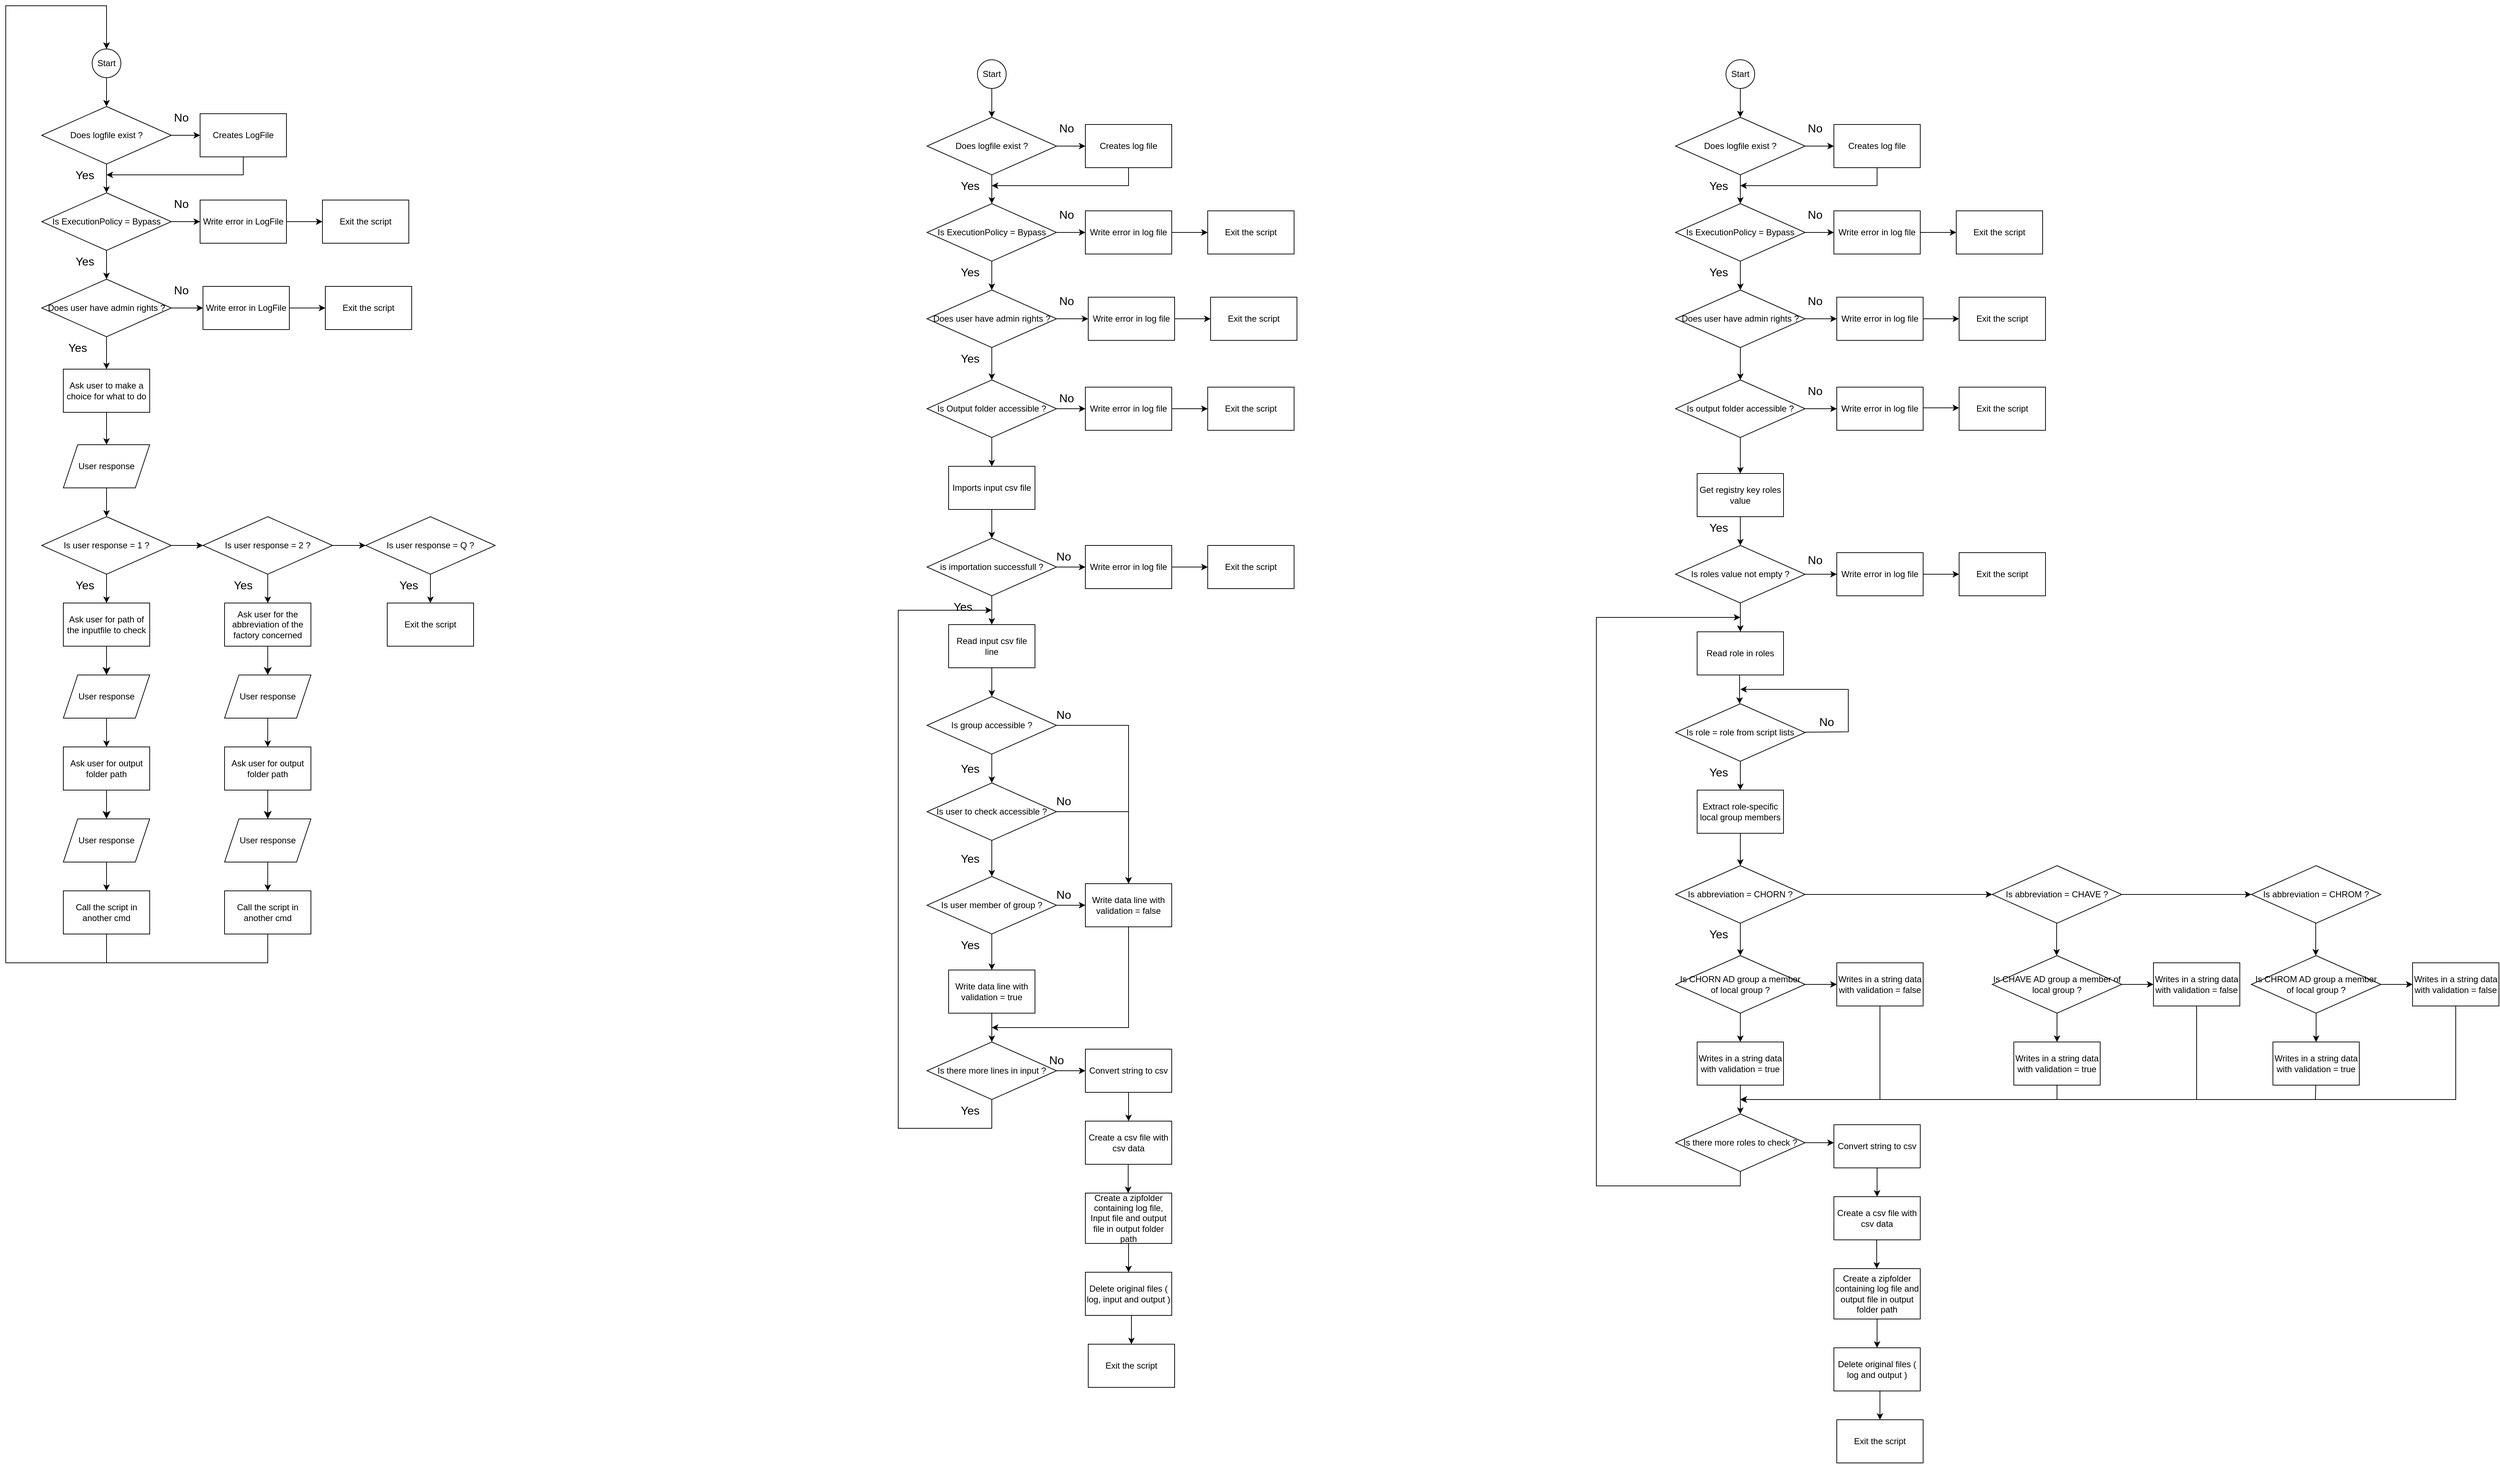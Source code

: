 <mxfile version="24.2.0" type="device">
  <diagram id="C5RBs43oDa-KdzZeNtuy" name="Page-1">
    <mxGraphModel dx="1509" dy="838" grid="1" gridSize="10" guides="1" tooltips="1" connect="1" arrows="1" fold="1" page="1" pageScale="1" pageWidth="827" pageHeight="1169" math="0" shadow="0">
      <root>
        <mxCell id="WIyWlLk6GJQsqaUBKTNV-0" />
        <mxCell id="WIyWlLk6GJQsqaUBKTNV-1" parent="WIyWlLk6GJQsqaUBKTNV-0" />
        <mxCell id="Amn9abpRa1NPAp7ute0z-93" value="Start" style="ellipse;whiteSpace=wrap;html=1;aspect=fixed;" parent="WIyWlLk6GJQsqaUBKTNV-1" vertex="1">
          <mxGeometry x="320" y="140" width="40" height="40" as="geometry" />
        </mxCell>
        <mxCell id="Amn9abpRa1NPAp7ute0z-98" value="" style="endArrow=classic;html=1;rounded=0;exitX=0.5;exitY=1;exitDx=0;exitDy=0;entryX=0.5;entryY=0;entryDx=0;entryDy=0;" parent="WIyWlLk6GJQsqaUBKTNV-1" source="Amn9abpRa1NPAp7ute0z-93" edge="1">
          <mxGeometry width="50" height="50" relative="1" as="geometry">
            <mxPoint x="670" y="210" as="sourcePoint" />
            <mxPoint x="340" y="220" as="targetPoint" />
          </mxGeometry>
        </mxCell>
        <mxCell id="DDg7ZYiaminmEbzJgzb1-7" value="Does logfile exist ?" style="rhombus;whiteSpace=wrap;html=1;" vertex="1" parent="WIyWlLk6GJQsqaUBKTNV-1">
          <mxGeometry x="250" y="220" width="180" height="80" as="geometry" />
        </mxCell>
        <mxCell id="DDg7ZYiaminmEbzJgzb1-8" value="" style="endArrow=classic;html=1;rounded=0;exitX=1;exitY=0.5;exitDx=0;exitDy=0;" edge="1" parent="WIyWlLk6GJQsqaUBKTNV-1" source="DDg7ZYiaminmEbzJgzb1-7">
          <mxGeometry width="50" height="50" relative="1" as="geometry">
            <mxPoint x="510" y="330" as="sourcePoint" />
            <mxPoint x="470" y="260" as="targetPoint" />
            <Array as="points" />
          </mxGeometry>
        </mxCell>
        <mxCell id="DDg7ZYiaminmEbzJgzb1-9" value="" style="endArrow=classic;html=1;rounded=0;exitX=0.5;exitY=1;exitDx=0;exitDy=0;" edge="1" parent="WIyWlLk6GJQsqaUBKTNV-1" source="DDg7ZYiaminmEbzJgzb1-7">
          <mxGeometry width="50" height="50" relative="1" as="geometry">
            <mxPoint x="410" y="270" as="sourcePoint" />
            <mxPoint x="340" y="340" as="targetPoint" />
          </mxGeometry>
        </mxCell>
        <mxCell id="DDg7ZYiaminmEbzJgzb1-10" value="No" style="text;html=1;align=center;verticalAlign=middle;whiteSpace=wrap;rounded=0;fontSize=16;" vertex="1" parent="WIyWlLk6GJQsqaUBKTNV-1">
          <mxGeometry x="414" y="220" width="60" height="30" as="geometry" />
        </mxCell>
        <mxCell id="DDg7ZYiaminmEbzJgzb1-11" value="Yes" style="text;html=1;align=center;verticalAlign=middle;whiteSpace=wrap;rounded=0;fontSize=16;" vertex="1" parent="WIyWlLk6GJQsqaUBKTNV-1">
          <mxGeometry x="280" y="300" width="60" height="30" as="geometry" />
        </mxCell>
        <mxCell id="DDg7ZYiaminmEbzJgzb1-13" value="Is ExecutionPolicy = Bypass" style="rhombus;whiteSpace=wrap;html=1;" vertex="1" parent="WIyWlLk6GJQsqaUBKTNV-1">
          <mxGeometry x="250" y="340" width="180" height="80" as="geometry" />
        </mxCell>
        <mxCell id="DDg7ZYiaminmEbzJgzb1-15" value="" style="endArrow=classic;html=1;rounded=0;exitX=1;exitY=0.5;exitDx=0;exitDy=0;entryX=0;entryY=0.5;entryDx=0;entryDy=0;" edge="1" parent="WIyWlLk6GJQsqaUBKTNV-1" source="DDg7ZYiaminmEbzJgzb1-13" target="DDg7ZYiaminmEbzJgzb1-56">
          <mxGeometry width="50" height="50" relative="1" as="geometry">
            <mxPoint x="350" y="310" as="sourcePoint" />
            <mxPoint x="470" y="380" as="targetPoint" />
          </mxGeometry>
        </mxCell>
        <mxCell id="DDg7ZYiaminmEbzJgzb1-16" value="" style="endArrow=classic;html=1;rounded=0;exitX=0.5;exitY=1;exitDx=0;exitDy=0;" edge="1" parent="WIyWlLk6GJQsqaUBKTNV-1" source="DDg7ZYiaminmEbzJgzb1-13">
          <mxGeometry width="50" height="50" relative="1" as="geometry">
            <mxPoint x="440" y="390" as="sourcePoint" />
            <mxPoint x="340" y="460" as="targetPoint" />
          </mxGeometry>
        </mxCell>
        <mxCell id="DDg7ZYiaminmEbzJgzb1-18" value="Does user have admin rights ?" style="rhombus;whiteSpace=wrap;html=1;" vertex="1" parent="WIyWlLk6GJQsqaUBKTNV-1">
          <mxGeometry x="250" y="460" width="180" height="80" as="geometry" />
        </mxCell>
        <mxCell id="DDg7ZYiaminmEbzJgzb1-19" value="" style="endArrow=classic;html=1;rounded=0;exitX=0.5;exitY=1;exitDx=0;exitDy=0;entryX=0.5;entryY=0;entryDx=0;entryDy=0;" edge="1" parent="WIyWlLk6GJQsqaUBKTNV-1" source="DDg7ZYiaminmEbzJgzb1-18" target="DDg7ZYiaminmEbzJgzb1-33">
          <mxGeometry width="50" height="50" relative="1" as="geometry">
            <mxPoint x="440" y="390" as="sourcePoint" />
            <mxPoint x="340" y="580" as="targetPoint" />
          </mxGeometry>
        </mxCell>
        <mxCell id="DDg7ZYiaminmEbzJgzb1-20" value="" style="endArrow=classic;html=1;rounded=0;exitX=1;exitY=0.5;exitDx=0;exitDy=0;entryX=0;entryY=0.5;entryDx=0;entryDy=0;" edge="1" parent="WIyWlLk6GJQsqaUBKTNV-1" source="DDg7ZYiaminmEbzJgzb1-18" target="DDg7ZYiaminmEbzJgzb1-63">
          <mxGeometry width="50" height="50" relative="1" as="geometry">
            <mxPoint x="350" y="550" as="sourcePoint" />
            <mxPoint x="470" y="500" as="targetPoint" />
          </mxGeometry>
        </mxCell>
        <mxCell id="DDg7ZYiaminmEbzJgzb1-21" value="No" style="text;html=1;align=center;verticalAlign=middle;whiteSpace=wrap;rounded=0;fontSize=16;" vertex="1" parent="WIyWlLk6GJQsqaUBKTNV-1">
          <mxGeometry x="414" y="340" width="60" height="30" as="geometry" />
        </mxCell>
        <mxCell id="DDg7ZYiaminmEbzJgzb1-22" value="No" style="text;html=1;align=center;verticalAlign=middle;whiteSpace=wrap;rounded=0;fontSize=16;" vertex="1" parent="WIyWlLk6GJQsqaUBKTNV-1">
          <mxGeometry x="414" y="460" width="60" height="30" as="geometry" />
        </mxCell>
        <mxCell id="DDg7ZYiaminmEbzJgzb1-24" value="Yes" style="text;html=1;align=center;verticalAlign=middle;whiteSpace=wrap;rounded=0;fontSize=16;" vertex="1" parent="WIyWlLk6GJQsqaUBKTNV-1">
          <mxGeometry x="280" y="420" width="60" height="30" as="geometry" />
        </mxCell>
        <mxCell id="DDg7ZYiaminmEbzJgzb1-27" value="Yes" style="text;html=1;align=center;verticalAlign=middle;whiteSpace=wrap;rounded=0;fontSize=16;" vertex="1" parent="WIyWlLk6GJQsqaUBKTNV-1">
          <mxGeometry x="270" y="540" width="60" height="30" as="geometry" />
        </mxCell>
        <mxCell id="DDg7ZYiaminmEbzJgzb1-32" value="Is user response = 1 ?" style="rhombus;whiteSpace=wrap;html=1;" vertex="1" parent="WIyWlLk6GJQsqaUBKTNV-1">
          <mxGeometry x="250" y="790" width="180" height="80" as="geometry" />
        </mxCell>
        <mxCell id="DDg7ZYiaminmEbzJgzb1-33" value="Ask user to make a choice for what to do" style="rounded=0;whiteSpace=wrap;html=1;" vertex="1" parent="WIyWlLk6GJQsqaUBKTNV-1">
          <mxGeometry x="280" y="585" width="120" height="60" as="geometry" />
        </mxCell>
        <mxCell id="DDg7ZYiaminmEbzJgzb1-34" value="" style="endArrow=classic;html=1;rounded=0;exitX=0.5;exitY=1;exitDx=0;exitDy=0;" edge="1" parent="WIyWlLk6GJQsqaUBKTNV-1" source="DDg7ZYiaminmEbzJgzb1-33">
          <mxGeometry width="50" height="50" relative="1" as="geometry">
            <mxPoint x="350" y="550" as="sourcePoint" />
            <mxPoint x="340" y="690" as="targetPoint" />
          </mxGeometry>
        </mxCell>
        <mxCell id="DDg7ZYiaminmEbzJgzb1-35" value="Is user response = 2 ?" style="rhombus;whiteSpace=wrap;html=1;" vertex="1" parent="WIyWlLk6GJQsqaUBKTNV-1">
          <mxGeometry x="474" y="790" width="180" height="80" as="geometry" />
        </mxCell>
        <mxCell id="DDg7ZYiaminmEbzJgzb1-36" value="" style="endArrow=classic;html=1;rounded=0;exitX=1;exitY=0.5;exitDx=0;exitDy=0;entryX=0;entryY=0.5;entryDx=0;entryDy=0;" edge="1" parent="WIyWlLk6GJQsqaUBKTNV-1" source="DDg7ZYiaminmEbzJgzb1-32" target="DDg7ZYiaminmEbzJgzb1-35">
          <mxGeometry width="50" height="50" relative="1" as="geometry">
            <mxPoint x="440" y="610" as="sourcePoint" />
            <mxPoint x="470" y="830" as="targetPoint" />
          </mxGeometry>
        </mxCell>
        <mxCell id="DDg7ZYiaminmEbzJgzb1-37" value="" style="endArrow=classic;html=1;rounded=0;exitX=0.5;exitY=1;exitDx=0;exitDy=0;" edge="1" parent="WIyWlLk6GJQsqaUBKTNV-1" source="DDg7ZYiaminmEbzJgzb1-32">
          <mxGeometry width="50" height="50" relative="1" as="geometry">
            <mxPoint x="440" y="840" as="sourcePoint" />
            <mxPoint x="340" y="910" as="targetPoint" />
          </mxGeometry>
        </mxCell>
        <mxCell id="DDg7ZYiaminmEbzJgzb1-38" value="" style="endArrow=classic;html=1;rounded=0;exitX=1;exitY=0.5;exitDx=0;exitDy=0;" edge="1" parent="WIyWlLk6GJQsqaUBKTNV-1" source="DDg7ZYiaminmEbzJgzb1-35">
          <mxGeometry width="50" height="50" relative="1" as="geometry">
            <mxPoint x="440" y="840" as="sourcePoint" />
            <mxPoint x="700" y="830" as="targetPoint" />
          </mxGeometry>
        </mxCell>
        <mxCell id="DDg7ZYiaminmEbzJgzb1-39" value="" style="endArrow=classic;html=1;rounded=0;exitX=0.5;exitY=1;exitDx=0;exitDy=0;" edge="1" parent="WIyWlLk6GJQsqaUBKTNV-1" source="DDg7ZYiaminmEbzJgzb1-35">
          <mxGeometry width="50" height="50" relative="1" as="geometry">
            <mxPoint x="350" y="880" as="sourcePoint" />
            <mxPoint x="564" y="910" as="targetPoint" />
          </mxGeometry>
        </mxCell>
        <mxCell id="DDg7ZYiaminmEbzJgzb1-40" value="Is user response = Q ?" style="rhombus;whiteSpace=wrap;html=1;" vertex="1" parent="WIyWlLk6GJQsqaUBKTNV-1">
          <mxGeometry x="700" y="790" width="180" height="80" as="geometry" />
        </mxCell>
        <mxCell id="DDg7ZYiaminmEbzJgzb1-41" value="" style="endArrow=classic;html=1;rounded=0;exitX=0.5;exitY=1;exitDx=0;exitDy=0;" edge="1" parent="WIyWlLk6GJQsqaUBKTNV-1" source="DDg7ZYiaminmEbzJgzb1-40">
          <mxGeometry width="50" height="50" relative="1" as="geometry">
            <mxPoint x="574" y="880" as="sourcePoint" />
            <mxPoint x="790" y="910" as="targetPoint" />
          </mxGeometry>
        </mxCell>
        <mxCell id="DDg7ZYiaminmEbzJgzb1-42" value="Yes" style="text;html=1;align=center;verticalAlign=middle;whiteSpace=wrap;rounded=0;fontSize=16;" vertex="1" parent="WIyWlLk6GJQsqaUBKTNV-1">
          <mxGeometry x="280" y="870" width="60" height="30" as="geometry" />
        </mxCell>
        <mxCell id="DDg7ZYiaminmEbzJgzb1-43" value="Yes" style="text;html=1;align=center;verticalAlign=middle;whiteSpace=wrap;rounded=0;fontSize=16;" vertex="1" parent="WIyWlLk6GJQsqaUBKTNV-1">
          <mxGeometry x="500" y="870" width="60" height="30" as="geometry" />
        </mxCell>
        <mxCell id="DDg7ZYiaminmEbzJgzb1-44" value="Yes" style="text;html=1;align=center;verticalAlign=middle;whiteSpace=wrap;rounded=0;fontSize=16;" vertex="1" parent="WIyWlLk6GJQsqaUBKTNV-1">
          <mxGeometry x="730" y="870" width="60" height="30" as="geometry" />
        </mxCell>
        <mxCell id="DDg7ZYiaminmEbzJgzb1-45" value="Ask user for path of the inputfile to check" style="rounded=0;whiteSpace=wrap;html=1;" vertex="1" parent="WIyWlLk6GJQsqaUBKTNV-1">
          <mxGeometry x="280" y="910" width="120" height="60" as="geometry" />
        </mxCell>
        <mxCell id="DDg7ZYiaminmEbzJgzb1-47" value="Ask user for output folder path" style="rounded=0;whiteSpace=wrap;html=1;" vertex="1" parent="WIyWlLk6GJQsqaUBKTNV-1">
          <mxGeometry x="280" y="1110" width="120" height="60" as="geometry" />
        </mxCell>
        <mxCell id="DDg7ZYiaminmEbzJgzb1-49" value="" style="endArrow=classic;html=1;rounded=0;exitX=0.5;exitY=1;exitDx=0;exitDy=0;entryX=0.5;entryY=0;entryDx=0;entryDy=0;" edge="1" parent="WIyWlLk6GJQsqaUBKTNV-1" source="DDg7ZYiaminmEbzJgzb1-71" target="DDg7ZYiaminmEbzJgzb1-47">
          <mxGeometry width="50" height="50" relative="1" as="geometry">
            <mxPoint x="340" y="1130" as="sourcePoint" />
            <mxPoint x="350" y="960" as="targetPoint" />
          </mxGeometry>
        </mxCell>
        <mxCell id="DDg7ZYiaminmEbzJgzb1-50" value="" style="endArrow=classic;html=1;rounded=0;fontSize=12;startSize=8;endSize=8;curved=1;exitX=0.5;exitY=1;exitDx=0;exitDy=0;entryX=0.5;entryY=0;entryDx=0;entryDy=0;" edge="1" parent="WIyWlLk6GJQsqaUBKTNV-1" source="DDg7ZYiaminmEbzJgzb1-47" target="DDg7ZYiaminmEbzJgzb1-75">
          <mxGeometry width="50" height="50" relative="1" as="geometry">
            <mxPoint x="340" y="1320" as="sourcePoint" />
            <mxPoint x="340" y="1270" as="targetPoint" />
          </mxGeometry>
        </mxCell>
        <mxCell id="DDg7ZYiaminmEbzJgzb1-51" value="Call the script in another cmd" style="rounded=0;whiteSpace=wrap;html=1;" vertex="1" parent="WIyWlLk6GJQsqaUBKTNV-1">
          <mxGeometry x="280" y="1310" width="120" height="60" as="geometry" />
        </mxCell>
        <mxCell id="DDg7ZYiaminmEbzJgzb1-53" value="" style="endArrow=classic;html=1;rounded=0;exitX=0.5;exitY=1;exitDx=0;exitDy=0;entryX=0.5;entryY=0;entryDx=0;entryDy=0;" edge="1" parent="WIyWlLk6GJQsqaUBKTNV-1" source="DDg7ZYiaminmEbzJgzb1-51" target="Amn9abpRa1NPAp7ute0z-93">
          <mxGeometry width="50" height="50" relative="1" as="geometry">
            <mxPoint x="350" y="655" as="sourcePoint" />
            <mxPoint x="200" y="40" as="targetPoint" />
            <Array as="points">
              <mxPoint x="340" y="1410" />
              <mxPoint x="200" y="1410" />
              <mxPoint x="200" y="1310" />
              <mxPoint x="200" y="1120" />
              <mxPoint x="200" y="80" />
              <mxPoint x="340" y="80" />
            </Array>
          </mxGeometry>
        </mxCell>
        <mxCell id="DDg7ZYiaminmEbzJgzb1-54" value="Creates LogFile" style="rounded=0;whiteSpace=wrap;html=1;" vertex="1" parent="WIyWlLk6GJQsqaUBKTNV-1">
          <mxGeometry x="470" y="230" width="120" height="60" as="geometry" />
        </mxCell>
        <mxCell id="DDg7ZYiaminmEbzJgzb1-55" value="" style="endArrow=classic;html=1;rounded=0;exitX=0.5;exitY=1;exitDx=0;exitDy=0;entryX=1;entryY=0.5;entryDx=0;entryDy=0;" edge="1" parent="WIyWlLk6GJQsqaUBKTNV-1" source="DDg7ZYiaminmEbzJgzb1-54" target="DDg7ZYiaminmEbzJgzb1-11">
          <mxGeometry width="50" height="50" relative="1" as="geometry">
            <mxPoint x="350" y="190" as="sourcePoint" />
            <mxPoint x="350" y="230" as="targetPoint" />
            <Array as="points">
              <mxPoint x="530" y="315" />
            </Array>
          </mxGeometry>
        </mxCell>
        <mxCell id="DDg7ZYiaminmEbzJgzb1-56" value="Write error in LogFile" style="rounded=0;whiteSpace=wrap;html=1;" vertex="1" parent="WIyWlLk6GJQsqaUBKTNV-1">
          <mxGeometry x="470" y="350" width="120" height="60" as="geometry" />
        </mxCell>
        <mxCell id="DDg7ZYiaminmEbzJgzb1-59" value="Exit the script" style="rounded=0;whiteSpace=wrap;html=1;" vertex="1" parent="WIyWlLk6GJQsqaUBKTNV-1">
          <mxGeometry x="640" y="350" width="120" height="60" as="geometry" />
        </mxCell>
        <mxCell id="DDg7ZYiaminmEbzJgzb1-60" value="" style="endArrow=classic;html=1;rounded=0;exitX=1;exitY=0.5;exitDx=0;exitDy=0;entryX=0;entryY=0.5;entryDx=0;entryDy=0;" edge="1" parent="WIyWlLk6GJQsqaUBKTNV-1" source="DDg7ZYiaminmEbzJgzb1-56" target="DDg7ZYiaminmEbzJgzb1-59">
          <mxGeometry width="50" height="50" relative="1" as="geometry">
            <mxPoint x="440" y="510" as="sourcePoint" />
            <mxPoint x="480" y="510" as="targetPoint" />
          </mxGeometry>
        </mxCell>
        <mxCell id="DDg7ZYiaminmEbzJgzb1-63" value="Write error in LogFile" style="rounded=0;whiteSpace=wrap;html=1;" vertex="1" parent="WIyWlLk6GJQsqaUBKTNV-1">
          <mxGeometry x="474" y="470" width="120" height="60" as="geometry" />
        </mxCell>
        <mxCell id="DDg7ZYiaminmEbzJgzb1-64" value="Exit the script" style="rounded=0;whiteSpace=wrap;html=1;" vertex="1" parent="WIyWlLk6GJQsqaUBKTNV-1">
          <mxGeometry x="644" y="470" width="120" height="60" as="geometry" />
        </mxCell>
        <mxCell id="DDg7ZYiaminmEbzJgzb1-65" value="" style="endArrow=classic;html=1;rounded=0;exitX=1;exitY=0.5;exitDx=0;exitDy=0;entryX=0;entryY=0.5;entryDx=0;entryDy=0;" edge="1" parent="WIyWlLk6GJQsqaUBKTNV-1" source="DDg7ZYiaminmEbzJgzb1-63" target="DDg7ZYiaminmEbzJgzb1-64">
          <mxGeometry width="50" height="50" relative="1" as="geometry">
            <mxPoint x="444" y="630" as="sourcePoint" />
            <mxPoint x="484" y="630" as="targetPoint" />
          </mxGeometry>
        </mxCell>
        <mxCell id="DDg7ZYiaminmEbzJgzb1-66" value="Ask user for the abbreviation of the factory concerned" style="rounded=0;whiteSpace=wrap;html=1;" vertex="1" parent="WIyWlLk6GJQsqaUBKTNV-1">
          <mxGeometry x="504" y="910" width="120" height="60" as="geometry" />
        </mxCell>
        <mxCell id="DDg7ZYiaminmEbzJgzb1-71" value="User response" style="shape=parallelogram;perimeter=parallelogramPerimeter;whiteSpace=wrap;html=1;fixedSize=1;" vertex="1" parent="WIyWlLk6GJQsqaUBKTNV-1">
          <mxGeometry x="280" y="1010" width="120" height="60" as="geometry" />
        </mxCell>
        <mxCell id="DDg7ZYiaminmEbzJgzb1-72" value="" style="endArrow=classic;html=1;rounded=0;fontSize=12;startSize=8;endSize=8;curved=1;exitX=0.5;exitY=1;exitDx=0;exitDy=0;entryX=0.5;entryY=0;entryDx=0;entryDy=0;" edge="1" parent="WIyWlLk6GJQsqaUBKTNV-1" source="DDg7ZYiaminmEbzJgzb1-45" target="DDg7ZYiaminmEbzJgzb1-71">
          <mxGeometry width="50" height="50" relative="1" as="geometry">
            <mxPoint x="350" y="1160" as="sourcePoint" />
            <mxPoint x="340" y="990" as="targetPoint" />
          </mxGeometry>
        </mxCell>
        <mxCell id="DDg7ZYiaminmEbzJgzb1-75" value="User response" style="shape=parallelogram;perimeter=parallelogramPerimeter;whiteSpace=wrap;html=1;fixedSize=1;" vertex="1" parent="WIyWlLk6GJQsqaUBKTNV-1">
          <mxGeometry x="280" y="1210" width="120" height="60" as="geometry" />
        </mxCell>
        <mxCell id="DDg7ZYiaminmEbzJgzb1-76" value="" style="endArrow=classic;html=1;rounded=0;exitX=0.5;exitY=1;exitDx=0;exitDy=0;entryX=0.5;entryY=0;entryDx=0;entryDy=0;" edge="1" parent="WIyWlLk6GJQsqaUBKTNV-1" source="DDg7ZYiaminmEbzJgzb1-75" target="DDg7ZYiaminmEbzJgzb1-51">
          <mxGeometry width="50" height="50" relative="1" as="geometry">
            <mxPoint x="350" y="1080" as="sourcePoint" />
            <mxPoint x="350" y="1120" as="targetPoint" />
          </mxGeometry>
        </mxCell>
        <mxCell id="DDg7ZYiaminmEbzJgzb1-85" value="Ask user for output folder path" style="rounded=0;whiteSpace=wrap;html=1;" vertex="1" parent="WIyWlLk6GJQsqaUBKTNV-1">
          <mxGeometry x="504" y="1110" width="120" height="60" as="geometry" />
        </mxCell>
        <mxCell id="DDg7ZYiaminmEbzJgzb1-86" value="" style="endArrow=classic;html=1;rounded=0;exitX=0.5;exitY=1;exitDx=0;exitDy=0;entryX=0.5;entryY=0;entryDx=0;entryDy=0;" edge="1" parent="WIyWlLk6GJQsqaUBKTNV-1" source="DDg7ZYiaminmEbzJgzb1-89" target="DDg7ZYiaminmEbzJgzb1-85">
          <mxGeometry width="50" height="50" relative="1" as="geometry">
            <mxPoint x="564" y="1130" as="sourcePoint" />
            <mxPoint x="574" y="960" as="targetPoint" />
          </mxGeometry>
        </mxCell>
        <mxCell id="DDg7ZYiaminmEbzJgzb1-87" value="" style="endArrow=classic;html=1;rounded=0;fontSize=12;startSize=8;endSize=8;curved=1;exitX=0.5;exitY=1;exitDx=0;exitDy=0;entryX=0.5;entryY=0;entryDx=0;entryDy=0;" edge="1" parent="WIyWlLk6GJQsqaUBKTNV-1" source="DDg7ZYiaminmEbzJgzb1-85" target="DDg7ZYiaminmEbzJgzb1-91">
          <mxGeometry width="50" height="50" relative="1" as="geometry">
            <mxPoint x="564" y="1320" as="sourcePoint" />
            <mxPoint x="564" y="1270" as="targetPoint" />
          </mxGeometry>
        </mxCell>
        <mxCell id="DDg7ZYiaminmEbzJgzb1-88" value="Call the script in another cmd" style="rounded=0;whiteSpace=wrap;html=1;" vertex="1" parent="WIyWlLk6GJQsqaUBKTNV-1">
          <mxGeometry x="504" y="1310" width="120" height="60" as="geometry" />
        </mxCell>
        <mxCell id="DDg7ZYiaminmEbzJgzb1-89" value="User response" style="shape=parallelogram;perimeter=parallelogramPerimeter;whiteSpace=wrap;html=1;fixedSize=1;" vertex="1" parent="WIyWlLk6GJQsqaUBKTNV-1">
          <mxGeometry x="504" y="1010" width="120" height="60" as="geometry" />
        </mxCell>
        <mxCell id="DDg7ZYiaminmEbzJgzb1-90" value="" style="endArrow=classic;html=1;rounded=0;fontSize=12;startSize=8;endSize=8;curved=1;exitX=0.5;exitY=1;exitDx=0;exitDy=0;entryX=0.5;entryY=0;entryDx=0;entryDy=0;" edge="1" parent="WIyWlLk6GJQsqaUBKTNV-1" target="DDg7ZYiaminmEbzJgzb1-89">
          <mxGeometry width="50" height="50" relative="1" as="geometry">
            <mxPoint x="564" y="970" as="sourcePoint" />
            <mxPoint x="564" y="990" as="targetPoint" />
          </mxGeometry>
        </mxCell>
        <mxCell id="DDg7ZYiaminmEbzJgzb1-91" value="User response" style="shape=parallelogram;perimeter=parallelogramPerimeter;whiteSpace=wrap;html=1;fixedSize=1;" vertex="1" parent="WIyWlLk6GJQsqaUBKTNV-1">
          <mxGeometry x="504" y="1210" width="120" height="60" as="geometry" />
        </mxCell>
        <mxCell id="DDg7ZYiaminmEbzJgzb1-92" value="" style="endArrow=classic;html=1;rounded=0;exitX=0.5;exitY=1;exitDx=0;exitDy=0;entryX=0.5;entryY=0;entryDx=0;entryDy=0;" edge="1" parent="WIyWlLk6GJQsqaUBKTNV-1" source="DDg7ZYiaminmEbzJgzb1-91" target="DDg7ZYiaminmEbzJgzb1-88">
          <mxGeometry width="50" height="50" relative="1" as="geometry">
            <mxPoint x="574" y="1080" as="sourcePoint" />
            <mxPoint x="574" y="1120" as="targetPoint" />
          </mxGeometry>
        </mxCell>
        <mxCell id="DDg7ZYiaminmEbzJgzb1-93" value="" style="endArrow=classic;html=1;rounded=0;exitX=0.5;exitY=1;exitDx=0;exitDy=0;" edge="1" parent="WIyWlLk6GJQsqaUBKTNV-1" source="DDg7ZYiaminmEbzJgzb1-88">
          <mxGeometry width="50" height="50" relative="1" as="geometry">
            <mxPoint x="564" y="1410" as="sourcePoint" />
            <mxPoint x="340" y="140" as="targetPoint" />
            <Array as="points">
              <mxPoint x="564" y="1410" />
              <mxPoint x="390" y="1410" />
              <mxPoint x="200" y="1410" />
              <mxPoint x="200" y="1310" />
              <mxPoint x="200" y="80" />
              <mxPoint x="340" y="80" />
            </Array>
          </mxGeometry>
        </mxCell>
        <mxCell id="DDg7ZYiaminmEbzJgzb1-94" value="Exit the script" style="rounded=0;whiteSpace=wrap;html=1;" vertex="1" parent="WIyWlLk6GJQsqaUBKTNV-1">
          <mxGeometry x="730" y="910" width="120" height="60" as="geometry" />
        </mxCell>
        <mxCell id="DDg7ZYiaminmEbzJgzb1-95" value="User response" style="shape=parallelogram;perimeter=parallelogramPerimeter;whiteSpace=wrap;html=1;fixedSize=1;" vertex="1" parent="WIyWlLk6GJQsqaUBKTNV-1">
          <mxGeometry x="280" y="690" width="120" height="60" as="geometry" />
        </mxCell>
        <mxCell id="DDg7ZYiaminmEbzJgzb1-96" value="" style="endArrow=classic;html=1;rounded=0;entryX=0.5;entryY=0;entryDx=0;entryDy=0;" edge="1" parent="WIyWlLk6GJQsqaUBKTNV-1" target="DDg7ZYiaminmEbzJgzb1-32">
          <mxGeometry width="50" height="50" relative="1" as="geometry">
            <mxPoint x="340" y="750" as="sourcePoint" />
            <mxPoint x="350" y="680" as="targetPoint" />
          </mxGeometry>
        </mxCell>
        <mxCell id="DDg7ZYiaminmEbzJgzb1-97" value="Start" style="ellipse;whiteSpace=wrap;html=1;aspect=fixed;" vertex="1" parent="WIyWlLk6GJQsqaUBKTNV-1">
          <mxGeometry x="1550" y="155" width="40" height="40" as="geometry" />
        </mxCell>
        <mxCell id="DDg7ZYiaminmEbzJgzb1-98" value="" style="endArrow=classic;html=1;rounded=0;exitX=0.5;exitY=1;exitDx=0;exitDy=0;entryX=0.5;entryY=0;entryDx=0;entryDy=0;" edge="1" parent="WIyWlLk6GJQsqaUBKTNV-1" source="DDg7ZYiaminmEbzJgzb1-97">
          <mxGeometry width="50" height="50" relative="1" as="geometry">
            <mxPoint x="1900" y="225" as="sourcePoint" />
            <mxPoint x="1570" y="235" as="targetPoint" />
          </mxGeometry>
        </mxCell>
        <mxCell id="DDg7ZYiaminmEbzJgzb1-99" value="Does logfile exist ?" style="rhombus;whiteSpace=wrap;html=1;" vertex="1" parent="WIyWlLk6GJQsqaUBKTNV-1">
          <mxGeometry x="1480" y="235" width="180" height="80" as="geometry" />
        </mxCell>
        <mxCell id="DDg7ZYiaminmEbzJgzb1-100" value="" style="endArrow=classic;html=1;rounded=0;exitX=1;exitY=0.5;exitDx=0;exitDy=0;" edge="1" parent="WIyWlLk6GJQsqaUBKTNV-1" source="DDg7ZYiaminmEbzJgzb1-99">
          <mxGeometry width="50" height="50" relative="1" as="geometry">
            <mxPoint x="1740" y="345" as="sourcePoint" />
            <mxPoint x="1700" y="275" as="targetPoint" />
            <Array as="points" />
          </mxGeometry>
        </mxCell>
        <mxCell id="DDg7ZYiaminmEbzJgzb1-101" value="" style="endArrow=classic;html=1;rounded=0;exitX=0.5;exitY=1;exitDx=0;exitDy=0;" edge="1" parent="WIyWlLk6GJQsqaUBKTNV-1" source="DDg7ZYiaminmEbzJgzb1-99">
          <mxGeometry width="50" height="50" relative="1" as="geometry">
            <mxPoint x="1640" y="285" as="sourcePoint" />
            <mxPoint x="1570" y="355" as="targetPoint" />
          </mxGeometry>
        </mxCell>
        <mxCell id="DDg7ZYiaminmEbzJgzb1-102" value="No" style="text;html=1;align=center;verticalAlign=middle;whiteSpace=wrap;rounded=0;fontSize=16;" vertex="1" parent="WIyWlLk6GJQsqaUBKTNV-1">
          <mxGeometry x="1644" y="235" width="60" height="30" as="geometry" />
        </mxCell>
        <mxCell id="DDg7ZYiaminmEbzJgzb1-103" value="Yes" style="text;html=1;align=center;verticalAlign=middle;whiteSpace=wrap;rounded=0;fontSize=16;" vertex="1" parent="WIyWlLk6GJQsqaUBKTNV-1">
          <mxGeometry x="1510" y="315" width="60" height="30" as="geometry" />
        </mxCell>
        <mxCell id="DDg7ZYiaminmEbzJgzb1-104" value="Is ExecutionPolicy = Bypass" style="rhombus;whiteSpace=wrap;html=1;" vertex="1" parent="WIyWlLk6GJQsqaUBKTNV-1">
          <mxGeometry x="1480" y="355" width="180" height="80" as="geometry" />
        </mxCell>
        <mxCell id="DDg7ZYiaminmEbzJgzb1-105" value="" style="endArrow=classic;html=1;rounded=0;exitX=1;exitY=0.5;exitDx=0;exitDy=0;entryX=0;entryY=0.5;entryDx=0;entryDy=0;" edge="1" parent="WIyWlLk6GJQsqaUBKTNV-1" source="DDg7ZYiaminmEbzJgzb1-104" target="DDg7ZYiaminmEbzJgzb1-114">
          <mxGeometry width="50" height="50" relative="1" as="geometry">
            <mxPoint x="1580" y="325" as="sourcePoint" />
            <mxPoint x="1700" y="395" as="targetPoint" />
          </mxGeometry>
        </mxCell>
        <mxCell id="DDg7ZYiaminmEbzJgzb1-106" value="" style="endArrow=classic;html=1;rounded=0;exitX=0.5;exitY=1;exitDx=0;exitDy=0;" edge="1" parent="WIyWlLk6GJQsqaUBKTNV-1" source="DDg7ZYiaminmEbzJgzb1-104">
          <mxGeometry width="50" height="50" relative="1" as="geometry">
            <mxPoint x="1670" y="405" as="sourcePoint" />
            <mxPoint x="1570" y="475" as="targetPoint" />
          </mxGeometry>
        </mxCell>
        <mxCell id="DDg7ZYiaminmEbzJgzb1-107" value="Does user have admin rights ?" style="rhombus;whiteSpace=wrap;html=1;" vertex="1" parent="WIyWlLk6GJQsqaUBKTNV-1">
          <mxGeometry x="1480" y="475" width="180" height="80" as="geometry" />
        </mxCell>
        <mxCell id="DDg7ZYiaminmEbzJgzb1-108" value="" style="endArrow=classic;html=1;rounded=0;exitX=1;exitY=0.5;exitDx=0;exitDy=0;entryX=0;entryY=0.5;entryDx=0;entryDy=0;" edge="1" parent="WIyWlLk6GJQsqaUBKTNV-1" source="DDg7ZYiaminmEbzJgzb1-107" target="DDg7ZYiaminmEbzJgzb1-117">
          <mxGeometry width="50" height="50" relative="1" as="geometry">
            <mxPoint x="1580" y="565" as="sourcePoint" />
            <mxPoint x="1700" y="515" as="targetPoint" />
          </mxGeometry>
        </mxCell>
        <mxCell id="DDg7ZYiaminmEbzJgzb1-109" value="No" style="text;html=1;align=center;verticalAlign=middle;whiteSpace=wrap;rounded=0;fontSize=16;" vertex="1" parent="WIyWlLk6GJQsqaUBKTNV-1">
          <mxGeometry x="1644" y="355" width="60" height="30" as="geometry" />
        </mxCell>
        <mxCell id="DDg7ZYiaminmEbzJgzb1-110" value="No" style="text;html=1;align=center;verticalAlign=middle;whiteSpace=wrap;rounded=0;fontSize=16;" vertex="1" parent="WIyWlLk6GJQsqaUBKTNV-1">
          <mxGeometry x="1644" y="475" width="60" height="30" as="geometry" />
        </mxCell>
        <mxCell id="DDg7ZYiaminmEbzJgzb1-111" value="Yes" style="text;html=1;align=center;verticalAlign=middle;whiteSpace=wrap;rounded=0;fontSize=16;" vertex="1" parent="WIyWlLk6GJQsqaUBKTNV-1">
          <mxGeometry x="1510" y="435" width="60" height="30" as="geometry" />
        </mxCell>
        <mxCell id="DDg7ZYiaminmEbzJgzb1-112" value="Creates log file" style="rounded=0;whiteSpace=wrap;html=1;" vertex="1" parent="WIyWlLk6GJQsqaUBKTNV-1">
          <mxGeometry x="1700" y="245" width="120" height="60" as="geometry" />
        </mxCell>
        <mxCell id="DDg7ZYiaminmEbzJgzb1-113" value="" style="endArrow=classic;html=1;rounded=0;exitX=0.5;exitY=1;exitDx=0;exitDy=0;entryX=1;entryY=0.5;entryDx=0;entryDy=0;" edge="1" parent="WIyWlLk6GJQsqaUBKTNV-1" source="DDg7ZYiaminmEbzJgzb1-112" target="DDg7ZYiaminmEbzJgzb1-103">
          <mxGeometry width="50" height="50" relative="1" as="geometry">
            <mxPoint x="1580" y="205" as="sourcePoint" />
            <mxPoint x="1580" y="245" as="targetPoint" />
            <Array as="points">
              <mxPoint x="1760" y="330" />
            </Array>
          </mxGeometry>
        </mxCell>
        <mxCell id="DDg7ZYiaminmEbzJgzb1-114" value="Write error in log file" style="rounded=0;whiteSpace=wrap;html=1;" vertex="1" parent="WIyWlLk6GJQsqaUBKTNV-1">
          <mxGeometry x="1700" y="365" width="120" height="60" as="geometry" />
        </mxCell>
        <mxCell id="DDg7ZYiaminmEbzJgzb1-115" value="Exit the script" style="rounded=0;whiteSpace=wrap;html=1;" vertex="1" parent="WIyWlLk6GJQsqaUBKTNV-1">
          <mxGeometry x="1870" y="365" width="120" height="60" as="geometry" />
        </mxCell>
        <mxCell id="DDg7ZYiaminmEbzJgzb1-116" value="" style="endArrow=classic;html=1;rounded=0;exitX=1;exitY=0.5;exitDx=0;exitDy=0;entryX=0;entryY=0.5;entryDx=0;entryDy=0;" edge="1" parent="WIyWlLk6GJQsqaUBKTNV-1" source="DDg7ZYiaminmEbzJgzb1-114" target="DDg7ZYiaminmEbzJgzb1-115">
          <mxGeometry width="50" height="50" relative="1" as="geometry">
            <mxPoint x="1670" y="525" as="sourcePoint" />
            <mxPoint x="1710" y="525" as="targetPoint" />
          </mxGeometry>
        </mxCell>
        <mxCell id="DDg7ZYiaminmEbzJgzb1-117" value="Write error in log file" style="rounded=0;whiteSpace=wrap;html=1;" vertex="1" parent="WIyWlLk6GJQsqaUBKTNV-1">
          <mxGeometry x="1704" y="485" width="120" height="60" as="geometry" />
        </mxCell>
        <mxCell id="DDg7ZYiaminmEbzJgzb1-118" value="Exit the script" style="rounded=0;whiteSpace=wrap;html=1;" vertex="1" parent="WIyWlLk6GJQsqaUBKTNV-1">
          <mxGeometry x="1874" y="485" width="120" height="60" as="geometry" />
        </mxCell>
        <mxCell id="DDg7ZYiaminmEbzJgzb1-119" value="" style="endArrow=classic;html=1;rounded=0;exitX=1;exitY=0.5;exitDx=0;exitDy=0;entryX=0;entryY=0.5;entryDx=0;entryDy=0;" edge="1" parent="WIyWlLk6GJQsqaUBKTNV-1" source="DDg7ZYiaminmEbzJgzb1-117" target="DDg7ZYiaminmEbzJgzb1-118">
          <mxGeometry width="50" height="50" relative="1" as="geometry">
            <mxPoint x="1674" y="645" as="sourcePoint" />
            <mxPoint x="1714" y="645" as="targetPoint" />
          </mxGeometry>
        </mxCell>
        <mxCell id="DDg7ZYiaminmEbzJgzb1-120" value="Is Output folder accessible ?" style="rhombus;whiteSpace=wrap;html=1;" vertex="1" parent="WIyWlLk6GJQsqaUBKTNV-1">
          <mxGeometry x="1480" y="600" width="180" height="80" as="geometry" />
        </mxCell>
        <mxCell id="DDg7ZYiaminmEbzJgzb1-121" value="" style="endArrow=classic;html=1;rounded=0;exitX=0.5;exitY=1;exitDx=0;exitDy=0;entryX=0.5;entryY=0;entryDx=0;entryDy=0;" edge="1" parent="WIyWlLk6GJQsqaUBKTNV-1" source="DDg7ZYiaminmEbzJgzb1-107" target="DDg7ZYiaminmEbzJgzb1-120">
          <mxGeometry width="50" height="50" relative="1" as="geometry">
            <mxPoint x="1580" y="205" as="sourcePoint" />
            <mxPoint x="1580" y="245" as="targetPoint" />
          </mxGeometry>
        </mxCell>
        <mxCell id="DDg7ZYiaminmEbzJgzb1-126" value="is importation successfull ?" style="rhombus;whiteSpace=wrap;html=1;" vertex="1" parent="WIyWlLk6GJQsqaUBKTNV-1">
          <mxGeometry x="1480" y="820" width="180" height="80" as="geometry" />
        </mxCell>
        <mxCell id="DDg7ZYiaminmEbzJgzb1-127" value="" style="endArrow=classic;html=1;rounded=0;exitX=1;exitY=0.5;exitDx=0;exitDy=0;" edge="1" parent="WIyWlLk6GJQsqaUBKTNV-1" source="DDg7ZYiaminmEbzJgzb1-120">
          <mxGeometry width="50" height="50" relative="1" as="geometry">
            <mxPoint x="1350" y="572" as="sourcePoint" />
            <mxPoint x="1700" y="640" as="targetPoint" />
          </mxGeometry>
        </mxCell>
        <mxCell id="DDg7ZYiaminmEbzJgzb1-128" value="" style="endArrow=classic;html=1;rounded=0;exitX=0.5;exitY=1;exitDx=0;exitDy=0;" edge="1" parent="WIyWlLk6GJQsqaUBKTNV-1" source="DDg7ZYiaminmEbzJgzb1-120">
          <mxGeometry width="50" height="50" relative="1" as="geometry">
            <mxPoint x="1670" y="650" as="sourcePoint" />
            <mxPoint x="1570" y="720" as="targetPoint" />
          </mxGeometry>
        </mxCell>
        <mxCell id="DDg7ZYiaminmEbzJgzb1-129" value="Imports input csv file" style="rounded=0;whiteSpace=wrap;html=1;" vertex="1" parent="WIyWlLk6GJQsqaUBKTNV-1">
          <mxGeometry x="1510" y="720" width="120" height="60" as="geometry" />
        </mxCell>
        <mxCell id="DDg7ZYiaminmEbzJgzb1-130" value="" style="endArrow=classic;html=1;rounded=0;exitX=0.5;exitY=1;exitDx=0;exitDy=0;entryX=0.5;entryY=0;entryDx=0;entryDy=0;" edge="1" parent="WIyWlLk6GJQsqaUBKTNV-1" source="DDg7ZYiaminmEbzJgzb1-129" target="DDg7ZYiaminmEbzJgzb1-126">
          <mxGeometry width="50" height="50" relative="1" as="geometry">
            <mxPoint x="1670" y="650" as="sourcePoint" />
            <mxPoint x="1710" y="650" as="targetPoint" />
          </mxGeometry>
        </mxCell>
        <mxCell id="DDg7ZYiaminmEbzJgzb1-131" value="" style="endArrow=classic;html=1;rounded=0;exitX=1;exitY=0.5;exitDx=0;exitDy=0;" edge="1" parent="WIyWlLk6GJQsqaUBKTNV-1" source="DDg7ZYiaminmEbzJgzb1-126">
          <mxGeometry width="50" height="50" relative="1" as="geometry">
            <mxPoint x="1580" y="790" as="sourcePoint" />
            <mxPoint x="1700" y="860" as="targetPoint" />
          </mxGeometry>
        </mxCell>
        <mxCell id="DDg7ZYiaminmEbzJgzb1-133" value="Write error in log file" style="rounded=0;whiteSpace=wrap;html=1;" vertex="1" parent="WIyWlLk6GJQsqaUBKTNV-1">
          <mxGeometry x="1700" y="830" width="120" height="60" as="geometry" />
        </mxCell>
        <mxCell id="DDg7ZYiaminmEbzJgzb1-134" value="Exit the script" style="rounded=0;whiteSpace=wrap;html=1;" vertex="1" parent="WIyWlLk6GJQsqaUBKTNV-1">
          <mxGeometry x="1870" y="830" width="120" height="60" as="geometry" />
        </mxCell>
        <mxCell id="DDg7ZYiaminmEbzJgzb1-135" value="" style="endArrow=classic;html=1;rounded=0;exitX=1;exitY=0.5;exitDx=0;exitDy=0;entryX=0;entryY=0.5;entryDx=0;entryDy=0;" edge="1" parent="WIyWlLk6GJQsqaUBKTNV-1" source="DDg7ZYiaminmEbzJgzb1-133" target="DDg7ZYiaminmEbzJgzb1-134">
          <mxGeometry width="50" height="50" relative="1" as="geometry">
            <mxPoint x="1670" y="990" as="sourcePoint" />
            <mxPoint x="1710" y="990" as="targetPoint" />
          </mxGeometry>
        </mxCell>
        <mxCell id="DDg7ZYiaminmEbzJgzb1-136" value="Write error in log file" style="rounded=0;whiteSpace=wrap;html=1;" vertex="1" parent="WIyWlLk6GJQsqaUBKTNV-1">
          <mxGeometry x="1700" y="610" width="120" height="60" as="geometry" />
        </mxCell>
        <mxCell id="DDg7ZYiaminmEbzJgzb1-137" value="Exit the script" style="rounded=0;whiteSpace=wrap;html=1;" vertex="1" parent="WIyWlLk6GJQsqaUBKTNV-1">
          <mxGeometry x="1870" y="610" width="120" height="60" as="geometry" />
        </mxCell>
        <mxCell id="DDg7ZYiaminmEbzJgzb1-138" value="" style="endArrow=classic;html=1;rounded=0;exitX=1;exitY=0.5;exitDx=0;exitDy=0;entryX=0;entryY=0.5;entryDx=0;entryDy=0;" edge="1" parent="WIyWlLk6GJQsqaUBKTNV-1" source="DDg7ZYiaminmEbzJgzb1-136" target="DDg7ZYiaminmEbzJgzb1-137">
          <mxGeometry width="50" height="50" relative="1" as="geometry">
            <mxPoint x="1670" y="770" as="sourcePoint" />
            <mxPoint x="1710" y="770" as="targetPoint" />
          </mxGeometry>
        </mxCell>
        <mxCell id="DDg7ZYiaminmEbzJgzb1-139" value="Yes" style="text;html=1;align=center;verticalAlign=middle;whiteSpace=wrap;rounded=0;fontSize=16;" vertex="1" parent="WIyWlLk6GJQsqaUBKTNV-1">
          <mxGeometry x="1510" y="555" width="60" height="30" as="geometry" />
        </mxCell>
        <mxCell id="DDg7ZYiaminmEbzJgzb1-140" value="Yes" style="text;html=1;align=center;verticalAlign=middle;whiteSpace=wrap;rounded=0;fontSize=16;" vertex="1" parent="WIyWlLk6GJQsqaUBKTNV-1">
          <mxGeometry x="1500" y="900" width="60" height="30" as="geometry" />
        </mxCell>
        <mxCell id="DDg7ZYiaminmEbzJgzb1-142" value="" style="endArrow=classic;html=1;rounded=0;exitX=0.5;exitY=1;exitDx=0;exitDy=0;" edge="1" parent="WIyWlLk6GJQsqaUBKTNV-1" source="DDg7ZYiaminmEbzJgzb1-126">
          <mxGeometry width="50" height="50" relative="1" as="geometry">
            <mxPoint x="1350" y="572" as="sourcePoint" />
            <mxPoint x="1570" y="940" as="targetPoint" />
          </mxGeometry>
        </mxCell>
        <mxCell id="DDg7ZYiaminmEbzJgzb1-143" value="Read input csv file line" style="rounded=0;whiteSpace=wrap;html=1;" vertex="1" parent="WIyWlLk6GJQsqaUBKTNV-1">
          <mxGeometry x="1510" y="940" width="120" height="60" as="geometry" />
        </mxCell>
        <mxCell id="DDg7ZYiaminmEbzJgzb1-145" value="" style="endArrow=classic;html=1;rounded=0;exitX=0.5;exitY=1;exitDx=0;exitDy=0;entryX=0.5;entryY=0;entryDx=0;entryDy=0;" edge="1" parent="WIyWlLk6GJQsqaUBKTNV-1" source="DDg7ZYiaminmEbzJgzb1-143">
          <mxGeometry width="50" height="50" relative="1" as="geometry">
            <mxPoint x="1580" y="910" as="sourcePoint" />
            <mxPoint x="1570" y="1040" as="targetPoint" />
          </mxGeometry>
        </mxCell>
        <mxCell id="DDg7ZYiaminmEbzJgzb1-146" value="Is group accessible ?" style="rhombus;whiteSpace=wrap;html=1;" vertex="1" parent="WIyWlLk6GJQsqaUBKTNV-1">
          <mxGeometry x="1480" y="1040" width="180" height="80" as="geometry" />
        </mxCell>
        <mxCell id="DDg7ZYiaminmEbzJgzb1-147" value="" style="endArrow=classic;html=1;rounded=0;" edge="1" parent="WIyWlLk6GJQsqaUBKTNV-1">
          <mxGeometry width="50" height="50" relative="1" as="geometry">
            <mxPoint x="1570" y="1120" as="sourcePoint" />
            <mxPoint x="1570" y="1160" as="targetPoint" />
          </mxGeometry>
        </mxCell>
        <mxCell id="DDg7ZYiaminmEbzJgzb1-148" value="" style="endArrow=classic;html=1;rounded=0;exitX=1;exitY=0.5;exitDx=0;exitDy=0;entryX=0.5;entryY=0;entryDx=0;entryDy=0;" edge="1" parent="WIyWlLk6GJQsqaUBKTNV-1" source="DDg7ZYiaminmEbzJgzb1-146" target="DDg7ZYiaminmEbzJgzb1-155">
          <mxGeometry width="50" height="50" relative="1" as="geometry">
            <mxPoint x="1580" y="1134" as="sourcePoint" />
            <mxPoint x="1700" y="1080" as="targetPoint" />
            <Array as="points">
              <mxPoint x="1760" y="1080" />
            </Array>
          </mxGeometry>
        </mxCell>
        <mxCell id="DDg7ZYiaminmEbzJgzb1-149" value="Is user to check accessible ?" style="rhombus;whiteSpace=wrap;html=1;" vertex="1" parent="WIyWlLk6GJQsqaUBKTNV-1">
          <mxGeometry x="1480" y="1160" width="180" height="80" as="geometry" />
        </mxCell>
        <mxCell id="DDg7ZYiaminmEbzJgzb1-150" value="" style="endArrow=classic;html=1;rounded=0;exitX=0.5;exitY=1;exitDx=0;exitDy=0;entryX=0.5;entryY=0;entryDx=0;entryDy=0;" edge="1" parent="WIyWlLk6GJQsqaUBKTNV-1" target="DDg7ZYiaminmEbzJgzb1-152">
          <mxGeometry width="50" height="50" relative="1" as="geometry">
            <mxPoint x="1570" y="1240" as="sourcePoint" />
            <mxPoint x="1570" y="1285" as="targetPoint" />
          </mxGeometry>
        </mxCell>
        <mxCell id="DDg7ZYiaminmEbzJgzb1-151" value="" style="endArrow=classic;html=1;rounded=0;exitX=1;exitY=0.5;exitDx=0;exitDy=0;entryX=0.5;entryY=0;entryDx=0;entryDy=0;" edge="1" parent="WIyWlLk6GJQsqaUBKTNV-1" source="DDg7ZYiaminmEbzJgzb1-149" target="DDg7ZYiaminmEbzJgzb1-155">
          <mxGeometry width="50" height="50" relative="1" as="geometry">
            <mxPoint x="1580" y="1250" as="sourcePoint" />
            <mxPoint x="1700" y="1200" as="targetPoint" />
            <Array as="points">
              <mxPoint x="1760" y="1200" />
            </Array>
          </mxGeometry>
        </mxCell>
        <mxCell id="DDg7ZYiaminmEbzJgzb1-152" value="Is user member of group ?" style="rhombus;whiteSpace=wrap;html=1;" vertex="1" parent="WIyWlLk6GJQsqaUBKTNV-1">
          <mxGeometry x="1480" y="1290" width="180" height="80" as="geometry" />
        </mxCell>
        <mxCell id="DDg7ZYiaminmEbzJgzb1-153" value="" style="endArrow=classic;html=1;rounded=0;exitX=1;exitY=0.5;exitDx=0;exitDy=0;" edge="1" parent="WIyWlLk6GJQsqaUBKTNV-1" source="DDg7ZYiaminmEbzJgzb1-152">
          <mxGeometry width="50" height="50" relative="1" as="geometry">
            <mxPoint x="1670" y="1210" as="sourcePoint" />
            <mxPoint x="1700" y="1330" as="targetPoint" />
          </mxGeometry>
        </mxCell>
        <mxCell id="DDg7ZYiaminmEbzJgzb1-154" value="" style="endArrow=classic;html=1;rounded=0;exitX=0.5;exitY=1;exitDx=0;exitDy=0;" edge="1" parent="WIyWlLk6GJQsqaUBKTNV-1" source="DDg7ZYiaminmEbzJgzb1-152">
          <mxGeometry width="50" height="50" relative="1" as="geometry">
            <mxPoint x="1580" y="1250" as="sourcePoint" />
            <mxPoint x="1570" y="1420" as="targetPoint" />
          </mxGeometry>
        </mxCell>
        <mxCell id="DDg7ZYiaminmEbzJgzb1-155" value="Write data line with validation = false" style="rounded=0;whiteSpace=wrap;html=1;" vertex="1" parent="WIyWlLk6GJQsqaUBKTNV-1">
          <mxGeometry x="1700" y="1300" width="120" height="60" as="geometry" />
        </mxCell>
        <mxCell id="DDg7ZYiaminmEbzJgzb1-156" value="Write data line with validation = true" style="rounded=0;whiteSpace=wrap;html=1;" vertex="1" parent="WIyWlLk6GJQsqaUBKTNV-1">
          <mxGeometry x="1510" y="1420" width="120" height="60" as="geometry" />
        </mxCell>
        <mxCell id="DDg7ZYiaminmEbzJgzb1-157" value="Is there more lines in input ?" style="rhombus;whiteSpace=wrap;html=1;" vertex="1" parent="WIyWlLk6GJQsqaUBKTNV-1">
          <mxGeometry x="1480" y="1520" width="180" height="80" as="geometry" />
        </mxCell>
        <mxCell id="DDg7ZYiaminmEbzJgzb1-158" value="" style="endArrow=classic;html=1;rounded=0;exitX=0.5;exitY=1;exitDx=0;exitDy=0;entryX=0.5;entryY=0;entryDx=0;entryDy=0;" edge="1" parent="WIyWlLk6GJQsqaUBKTNV-1" source="DDg7ZYiaminmEbzJgzb1-156" target="DDg7ZYiaminmEbzJgzb1-157">
          <mxGeometry width="50" height="50" relative="1" as="geometry">
            <mxPoint x="1580" y="1380" as="sourcePoint" />
            <mxPoint x="1580" y="1430" as="targetPoint" />
          </mxGeometry>
        </mxCell>
        <mxCell id="DDg7ZYiaminmEbzJgzb1-159" value="" style="endArrow=classic;html=1;rounded=0;exitX=0.5;exitY=1;exitDx=0;exitDy=0;" edge="1" parent="WIyWlLk6GJQsqaUBKTNV-1" source="DDg7ZYiaminmEbzJgzb1-157">
          <mxGeometry width="50" height="50" relative="1" as="geometry">
            <mxPoint x="1580" y="1490" as="sourcePoint" />
            <mxPoint x="1570" y="920" as="targetPoint" />
            <Array as="points">
              <mxPoint x="1570" y="1640" />
              <mxPoint x="1440" y="1640" />
              <mxPoint x="1440" y="1260" />
              <mxPoint x="1440" y="920" />
            </Array>
          </mxGeometry>
        </mxCell>
        <mxCell id="DDg7ZYiaminmEbzJgzb1-160" value="" style="endArrow=classic;html=1;rounded=0;exitX=1;exitY=0.5;exitDx=0;exitDy=0;" edge="1" parent="WIyWlLk6GJQsqaUBKTNV-1" source="DDg7ZYiaminmEbzJgzb1-157">
          <mxGeometry width="50" height="50" relative="1" as="geometry">
            <mxPoint x="1580" y="1380" as="sourcePoint" />
            <mxPoint x="1700" y="1560" as="targetPoint" />
          </mxGeometry>
        </mxCell>
        <mxCell id="DDg7ZYiaminmEbzJgzb1-161" value="Convert string to csv" style="rounded=0;whiteSpace=wrap;html=1;" vertex="1" parent="WIyWlLk6GJQsqaUBKTNV-1">
          <mxGeometry x="1700" y="1530" width="120" height="60" as="geometry" />
        </mxCell>
        <mxCell id="DDg7ZYiaminmEbzJgzb1-162" value="Create a csv file with csv data" style="rounded=0;whiteSpace=wrap;html=1;" vertex="1" parent="WIyWlLk6GJQsqaUBKTNV-1">
          <mxGeometry x="1700" y="1630" width="120" height="60" as="geometry" />
        </mxCell>
        <mxCell id="DDg7ZYiaminmEbzJgzb1-163" value="" style="endArrow=classic;html=1;rounded=0;exitX=0.5;exitY=1;exitDx=0;exitDy=0;entryX=0.5;entryY=0;entryDx=0;entryDy=0;" edge="1" parent="WIyWlLk6GJQsqaUBKTNV-1" source="DDg7ZYiaminmEbzJgzb1-161" target="DDg7ZYiaminmEbzJgzb1-162">
          <mxGeometry width="50" height="50" relative="1" as="geometry">
            <mxPoint x="1670" y="1570" as="sourcePoint" />
            <mxPoint x="1860" y="1560" as="targetPoint" />
          </mxGeometry>
        </mxCell>
        <mxCell id="DDg7ZYiaminmEbzJgzb1-164" value="Create a zipfolder containing log file, Input file and output file in output folder path" style="rounded=0;whiteSpace=wrap;html=1;" vertex="1" parent="WIyWlLk6GJQsqaUBKTNV-1">
          <mxGeometry x="1700" y="1730" width="120" height="70" as="geometry" />
        </mxCell>
        <mxCell id="DDg7ZYiaminmEbzJgzb1-167" value="" style="endArrow=classic;html=1;rounded=0;exitX=0.5;exitY=1;exitDx=0;exitDy=0;" edge="1" parent="WIyWlLk6GJQsqaUBKTNV-1" source="DDg7ZYiaminmEbzJgzb1-155">
          <mxGeometry width="50" height="50" relative="1" as="geometry">
            <mxPoint x="1580" y="1380" as="sourcePoint" />
            <mxPoint x="1570" y="1500" as="targetPoint" />
            <Array as="points">
              <mxPoint x="1760" y="1500" />
            </Array>
          </mxGeometry>
        </mxCell>
        <mxCell id="DDg7ZYiaminmEbzJgzb1-171" value="" style="endArrow=classic;html=1;rounded=0;exitX=0.5;exitY=1;exitDx=0;exitDy=0;entryX=0.5;entryY=0;entryDx=0;entryDy=0;" edge="1" parent="WIyWlLk6GJQsqaUBKTNV-1">
          <mxGeometry width="50" height="50" relative="1" as="geometry">
            <mxPoint x="1759.5" y="1690" as="sourcePoint" />
            <mxPoint x="1759.5" y="1730" as="targetPoint" />
          </mxGeometry>
        </mxCell>
        <mxCell id="DDg7ZYiaminmEbzJgzb1-172" value="" style="endArrow=classic;html=1;rounded=0;entryX=0.5;entryY=0;entryDx=0;entryDy=0;" edge="1" parent="WIyWlLk6GJQsqaUBKTNV-1" target="DDg7ZYiaminmEbzJgzb1-173">
          <mxGeometry width="50" height="50" relative="1" as="geometry">
            <mxPoint x="1760" y="1800" as="sourcePoint" />
            <mxPoint x="1759.5" y="1830" as="targetPoint" />
          </mxGeometry>
        </mxCell>
        <mxCell id="DDg7ZYiaminmEbzJgzb1-173" value="Delete original files ( log, input and output )" style="rounded=0;whiteSpace=wrap;html=1;" vertex="1" parent="WIyWlLk6GJQsqaUBKTNV-1">
          <mxGeometry x="1700" y="1840" width="120" height="60" as="geometry" />
        </mxCell>
        <mxCell id="DDg7ZYiaminmEbzJgzb1-175" value="" style="endArrow=classic;html=1;rounded=0;entryX=0.5;entryY=0;entryDx=0;entryDy=0;" edge="1" parent="WIyWlLk6GJQsqaUBKTNV-1" target="DDg7ZYiaminmEbzJgzb1-176">
          <mxGeometry width="50" height="50" relative="1" as="geometry">
            <mxPoint x="1764" y="1900" as="sourcePoint" />
            <mxPoint x="1759.5" y="1930" as="targetPoint" />
          </mxGeometry>
        </mxCell>
        <mxCell id="DDg7ZYiaminmEbzJgzb1-176" value="Exit the script" style="rounded=0;whiteSpace=wrap;html=1;" vertex="1" parent="WIyWlLk6GJQsqaUBKTNV-1">
          <mxGeometry x="1704" y="1940" width="120" height="60" as="geometry" />
        </mxCell>
        <mxCell id="DDg7ZYiaminmEbzJgzb1-177" value="No" style="text;html=1;align=center;verticalAlign=middle;whiteSpace=wrap;rounded=0;fontSize=16;" vertex="1" parent="WIyWlLk6GJQsqaUBKTNV-1">
          <mxGeometry x="1640" y="830" width="60" height="30" as="geometry" />
        </mxCell>
        <mxCell id="DDg7ZYiaminmEbzJgzb1-178" value="No" style="text;html=1;align=center;verticalAlign=middle;whiteSpace=wrap;rounded=0;fontSize=16;" vertex="1" parent="WIyWlLk6GJQsqaUBKTNV-1">
          <mxGeometry x="1644" y="610" width="60" height="30" as="geometry" />
        </mxCell>
        <mxCell id="DDg7ZYiaminmEbzJgzb1-179" value="Yes" style="text;html=1;align=center;verticalAlign=middle;whiteSpace=wrap;rounded=0;fontSize=16;" vertex="1" parent="WIyWlLk6GJQsqaUBKTNV-1">
          <mxGeometry x="1510" y="1125" width="60" height="30" as="geometry" />
        </mxCell>
        <mxCell id="DDg7ZYiaminmEbzJgzb1-180" value="Yes" style="text;html=1;align=center;verticalAlign=middle;whiteSpace=wrap;rounded=0;fontSize=16;" vertex="1" parent="WIyWlLk6GJQsqaUBKTNV-1">
          <mxGeometry x="1510" y="1250" width="60" height="30" as="geometry" />
        </mxCell>
        <mxCell id="DDg7ZYiaminmEbzJgzb1-181" value="Yes" style="text;html=1;align=center;verticalAlign=middle;whiteSpace=wrap;rounded=0;fontSize=16;" vertex="1" parent="WIyWlLk6GJQsqaUBKTNV-1">
          <mxGeometry x="1510" y="1370" width="60" height="30" as="geometry" />
        </mxCell>
        <mxCell id="DDg7ZYiaminmEbzJgzb1-182" value="No" style="text;html=1;align=center;verticalAlign=middle;whiteSpace=wrap;rounded=0;fontSize=16;" vertex="1" parent="WIyWlLk6GJQsqaUBKTNV-1">
          <mxGeometry x="1640" y="1050" width="60" height="30" as="geometry" />
        </mxCell>
        <mxCell id="DDg7ZYiaminmEbzJgzb1-183" value="No" style="text;html=1;align=center;verticalAlign=middle;whiteSpace=wrap;rounded=0;fontSize=16;" vertex="1" parent="WIyWlLk6GJQsqaUBKTNV-1">
          <mxGeometry x="1640" y="1170" width="60" height="30" as="geometry" />
        </mxCell>
        <mxCell id="DDg7ZYiaminmEbzJgzb1-184" value="No" style="text;html=1;align=center;verticalAlign=middle;whiteSpace=wrap;rounded=0;fontSize=16;" vertex="1" parent="WIyWlLk6GJQsqaUBKTNV-1">
          <mxGeometry x="1640" y="1300" width="60" height="30" as="geometry" />
        </mxCell>
        <mxCell id="DDg7ZYiaminmEbzJgzb1-185" value="No" style="text;html=1;align=center;verticalAlign=middle;whiteSpace=wrap;rounded=0;fontSize=16;" vertex="1" parent="WIyWlLk6GJQsqaUBKTNV-1">
          <mxGeometry x="1630" y="1530" width="60" height="30" as="geometry" />
        </mxCell>
        <mxCell id="DDg7ZYiaminmEbzJgzb1-186" value="Yes" style="text;html=1;align=center;verticalAlign=middle;whiteSpace=wrap;rounded=0;fontSize=16;" vertex="1" parent="WIyWlLk6GJQsqaUBKTNV-1">
          <mxGeometry x="1510" y="1600" width="60" height="30" as="geometry" />
        </mxCell>
        <mxCell id="DDg7ZYiaminmEbzJgzb1-187" value="Start" style="ellipse;whiteSpace=wrap;html=1;aspect=fixed;" vertex="1" parent="WIyWlLk6GJQsqaUBKTNV-1">
          <mxGeometry x="2590" y="155" width="40" height="40" as="geometry" />
        </mxCell>
        <mxCell id="DDg7ZYiaminmEbzJgzb1-188" value="" style="endArrow=classic;html=1;rounded=0;exitX=0.5;exitY=1;exitDx=0;exitDy=0;entryX=0.5;entryY=0;entryDx=0;entryDy=0;" edge="1" parent="WIyWlLk6GJQsqaUBKTNV-1">
          <mxGeometry width="50" height="50" relative="1" as="geometry">
            <mxPoint x="2610" y="195" as="sourcePoint" />
            <mxPoint x="2610" y="235" as="targetPoint" />
          </mxGeometry>
        </mxCell>
        <mxCell id="DDg7ZYiaminmEbzJgzb1-189" value="Does logfile exist ?" style="rhombus;whiteSpace=wrap;html=1;" vertex="1" parent="WIyWlLk6GJQsqaUBKTNV-1">
          <mxGeometry x="2520" y="235" width="180" height="80" as="geometry" />
        </mxCell>
        <mxCell id="DDg7ZYiaminmEbzJgzb1-190" value="" style="endArrow=classic;html=1;rounded=0;exitX=1;exitY=0.5;exitDx=0;exitDy=0;" edge="1" parent="WIyWlLk6GJQsqaUBKTNV-1" source="DDg7ZYiaminmEbzJgzb1-189">
          <mxGeometry width="50" height="50" relative="1" as="geometry">
            <mxPoint x="2780" y="345" as="sourcePoint" />
            <mxPoint x="2740" y="275" as="targetPoint" />
            <Array as="points" />
          </mxGeometry>
        </mxCell>
        <mxCell id="DDg7ZYiaminmEbzJgzb1-191" value="" style="endArrow=classic;html=1;rounded=0;exitX=0.5;exitY=1;exitDx=0;exitDy=0;" edge="1" parent="WIyWlLk6GJQsqaUBKTNV-1" source="DDg7ZYiaminmEbzJgzb1-189">
          <mxGeometry width="50" height="50" relative="1" as="geometry">
            <mxPoint x="2680" y="285" as="sourcePoint" />
            <mxPoint x="2610" y="355" as="targetPoint" />
          </mxGeometry>
        </mxCell>
        <mxCell id="DDg7ZYiaminmEbzJgzb1-192" value="No" style="text;html=1;align=center;verticalAlign=middle;whiteSpace=wrap;rounded=0;fontSize=16;" vertex="1" parent="WIyWlLk6GJQsqaUBKTNV-1">
          <mxGeometry x="2684" y="235" width="60" height="30" as="geometry" />
        </mxCell>
        <mxCell id="DDg7ZYiaminmEbzJgzb1-193" value="Yes" style="text;html=1;align=center;verticalAlign=middle;whiteSpace=wrap;rounded=0;fontSize=16;" vertex="1" parent="WIyWlLk6GJQsqaUBKTNV-1">
          <mxGeometry x="2550" y="315" width="60" height="30" as="geometry" />
        </mxCell>
        <mxCell id="DDg7ZYiaminmEbzJgzb1-194" value="Is ExecutionPolicy = Bypass" style="rhombus;whiteSpace=wrap;html=1;" vertex="1" parent="WIyWlLk6GJQsqaUBKTNV-1">
          <mxGeometry x="2520" y="355" width="180" height="80" as="geometry" />
        </mxCell>
        <mxCell id="DDg7ZYiaminmEbzJgzb1-195" value="" style="endArrow=classic;html=1;rounded=0;exitX=1;exitY=0.5;exitDx=0;exitDy=0;entryX=0;entryY=0.5;entryDx=0;entryDy=0;" edge="1" parent="WIyWlLk6GJQsqaUBKTNV-1" source="DDg7ZYiaminmEbzJgzb1-194" target="DDg7ZYiaminmEbzJgzb1-204">
          <mxGeometry width="50" height="50" relative="1" as="geometry">
            <mxPoint x="2620" y="325" as="sourcePoint" />
            <mxPoint x="2740" y="395" as="targetPoint" />
          </mxGeometry>
        </mxCell>
        <mxCell id="DDg7ZYiaminmEbzJgzb1-196" value="" style="endArrow=classic;html=1;rounded=0;exitX=0.5;exitY=1;exitDx=0;exitDy=0;" edge="1" parent="WIyWlLk6GJQsqaUBKTNV-1" source="DDg7ZYiaminmEbzJgzb1-194">
          <mxGeometry width="50" height="50" relative="1" as="geometry">
            <mxPoint x="2710" y="405" as="sourcePoint" />
            <mxPoint x="2610" y="475" as="targetPoint" />
          </mxGeometry>
        </mxCell>
        <mxCell id="DDg7ZYiaminmEbzJgzb1-197" value="Does user have admin rights ?" style="rhombus;whiteSpace=wrap;html=1;" vertex="1" parent="WIyWlLk6GJQsqaUBKTNV-1">
          <mxGeometry x="2520" y="475" width="180" height="80" as="geometry" />
        </mxCell>
        <mxCell id="DDg7ZYiaminmEbzJgzb1-198" value="" style="endArrow=classic;html=1;rounded=0;exitX=1;exitY=0.5;exitDx=0;exitDy=0;entryX=0;entryY=0.5;entryDx=0;entryDy=0;" edge="1" parent="WIyWlLk6GJQsqaUBKTNV-1" source="DDg7ZYiaminmEbzJgzb1-197" target="DDg7ZYiaminmEbzJgzb1-207">
          <mxGeometry width="50" height="50" relative="1" as="geometry">
            <mxPoint x="2620" y="565" as="sourcePoint" />
            <mxPoint x="2740" y="515" as="targetPoint" />
          </mxGeometry>
        </mxCell>
        <mxCell id="DDg7ZYiaminmEbzJgzb1-199" value="No" style="text;html=1;align=center;verticalAlign=middle;whiteSpace=wrap;rounded=0;fontSize=16;" vertex="1" parent="WIyWlLk6GJQsqaUBKTNV-1">
          <mxGeometry x="2684" y="355" width="60" height="30" as="geometry" />
        </mxCell>
        <mxCell id="DDg7ZYiaminmEbzJgzb1-200" value="No" style="text;html=1;align=center;verticalAlign=middle;whiteSpace=wrap;rounded=0;fontSize=16;" vertex="1" parent="WIyWlLk6GJQsqaUBKTNV-1">
          <mxGeometry x="2684" y="475" width="60" height="30" as="geometry" />
        </mxCell>
        <mxCell id="DDg7ZYiaminmEbzJgzb1-201" value="Yes" style="text;html=1;align=center;verticalAlign=middle;whiteSpace=wrap;rounded=0;fontSize=16;" vertex="1" parent="WIyWlLk6GJQsqaUBKTNV-1">
          <mxGeometry x="2550" y="435" width="60" height="30" as="geometry" />
        </mxCell>
        <mxCell id="DDg7ZYiaminmEbzJgzb1-202" value="Creates log file" style="rounded=0;whiteSpace=wrap;html=1;" vertex="1" parent="WIyWlLk6GJQsqaUBKTNV-1">
          <mxGeometry x="2740" y="245" width="120" height="60" as="geometry" />
        </mxCell>
        <mxCell id="DDg7ZYiaminmEbzJgzb1-203" value="" style="endArrow=classic;html=1;rounded=0;exitX=0.5;exitY=1;exitDx=0;exitDy=0;entryX=1;entryY=0.5;entryDx=0;entryDy=0;" edge="1" parent="WIyWlLk6GJQsqaUBKTNV-1" source="DDg7ZYiaminmEbzJgzb1-202" target="DDg7ZYiaminmEbzJgzb1-193">
          <mxGeometry width="50" height="50" relative="1" as="geometry">
            <mxPoint x="2620" y="205" as="sourcePoint" />
            <mxPoint x="2620" y="245" as="targetPoint" />
            <Array as="points">
              <mxPoint x="2800" y="330" />
            </Array>
          </mxGeometry>
        </mxCell>
        <mxCell id="DDg7ZYiaminmEbzJgzb1-204" value="Write error in log file" style="rounded=0;whiteSpace=wrap;html=1;" vertex="1" parent="WIyWlLk6GJQsqaUBKTNV-1">
          <mxGeometry x="2740" y="365" width="120" height="60" as="geometry" />
        </mxCell>
        <mxCell id="DDg7ZYiaminmEbzJgzb1-205" value="Exit the script" style="rounded=0;whiteSpace=wrap;html=1;" vertex="1" parent="WIyWlLk6GJQsqaUBKTNV-1">
          <mxGeometry x="2910" y="365" width="120" height="60" as="geometry" />
        </mxCell>
        <mxCell id="DDg7ZYiaminmEbzJgzb1-206" value="" style="endArrow=classic;html=1;rounded=0;exitX=1;exitY=0.5;exitDx=0;exitDy=0;entryX=0;entryY=0.5;entryDx=0;entryDy=0;" edge="1" parent="WIyWlLk6GJQsqaUBKTNV-1" source="DDg7ZYiaminmEbzJgzb1-204" target="DDg7ZYiaminmEbzJgzb1-205">
          <mxGeometry width="50" height="50" relative="1" as="geometry">
            <mxPoint x="2710" y="525" as="sourcePoint" />
            <mxPoint x="2750" y="525" as="targetPoint" />
          </mxGeometry>
        </mxCell>
        <mxCell id="DDg7ZYiaminmEbzJgzb1-207" value="Write error in log file" style="rounded=0;whiteSpace=wrap;html=1;" vertex="1" parent="WIyWlLk6GJQsqaUBKTNV-1">
          <mxGeometry x="2744" y="485" width="120" height="60" as="geometry" />
        </mxCell>
        <mxCell id="DDg7ZYiaminmEbzJgzb1-208" value="Exit the script" style="rounded=0;whiteSpace=wrap;html=1;" vertex="1" parent="WIyWlLk6GJQsqaUBKTNV-1">
          <mxGeometry x="2914" y="485" width="120" height="60" as="geometry" />
        </mxCell>
        <mxCell id="DDg7ZYiaminmEbzJgzb1-209" value="" style="endArrow=classic;html=1;rounded=0;exitX=1;exitY=0.5;exitDx=0;exitDy=0;entryX=0;entryY=0.5;entryDx=0;entryDy=0;" edge="1" parent="WIyWlLk6GJQsqaUBKTNV-1" source="DDg7ZYiaminmEbzJgzb1-207" target="DDg7ZYiaminmEbzJgzb1-208">
          <mxGeometry width="50" height="50" relative="1" as="geometry">
            <mxPoint x="2714" y="645" as="sourcePoint" />
            <mxPoint x="2754" y="645" as="targetPoint" />
          </mxGeometry>
        </mxCell>
        <mxCell id="DDg7ZYiaminmEbzJgzb1-210" value="Is roles value not empty ?" style="rhombus;whiteSpace=wrap;html=1;" vertex="1" parent="WIyWlLk6GJQsqaUBKTNV-1">
          <mxGeometry x="2520" y="830" width="180" height="80" as="geometry" />
        </mxCell>
        <mxCell id="DDg7ZYiaminmEbzJgzb1-211" value="" style="endArrow=classic;html=1;rounded=0;entryX=0.5;entryY=0;entryDx=0;entryDy=0;" edge="1" parent="WIyWlLk6GJQsqaUBKTNV-1" source="DDg7ZYiaminmEbzJgzb1-218" target="DDg7ZYiaminmEbzJgzb1-210">
          <mxGeometry width="50" height="50" relative="1" as="geometry">
            <mxPoint x="2610" y="770" as="sourcePoint" />
            <mxPoint x="2610" y="740" as="targetPoint" />
          </mxGeometry>
        </mxCell>
        <mxCell id="DDg7ZYiaminmEbzJgzb1-212" value="" style="endArrow=classic;html=1;rounded=0;exitX=1;exitY=0.5;exitDx=0;exitDy=0;entryX=0;entryY=0.5;entryDx=0;entryDy=0;" edge="1" parent="WIyWlLk6GJQsqaUBKTNV-1" source="DDg7ZYiaminmEbzJgzb1-210" target="DDg7ZYiaminmEbzJgzb1-213">
          <mxGeometry width="50" height="50" relative="1" as="geometry">
            <mxPoint x="2390" y="702" as="sourcePoint" />
            <mxPoint x="2740" y="770" as="targetPoint" />
          </mxGeometry>
        </mxCell>
        <mxCell id="DDg7ZYiaminmEbzJgzb1-213" value="Write error in log file" style="rounded=0;whiteSpace=wrap;html=1;" vertex="1" parent="WIyWlLk6GJQsqaUBKTNV-1">
          <mxGeometry x="2744" y="840" width="120" height="60" as="geometry" />
        </mxCell>
        <mxCell id="DDg7ZYiaminmEbzJgzb1-214" value="Exit the script" style="rounded=0;whiteSpace=wrap;html=1;" vertex="1" parent="WIyWlLk6GJQsqaUBKTNV-1">
          <mxGeometry x="2914" y="840" width="120" height="60" as="geometry" />
        </mxCell>
        <mxCell id="DDg7ZYiaminmEbzJgzb1-215" value="" style="endArrow=classic;html=1;rounded=0;exitX=1;exitY=0.5;exitDx=0;exitDy=0;entryX=0;entryY=0.5;entryDx=0;entryDy=0;" edge="1" parent="WIyWlLk6GJQsqaUBKTNV-1" source="DDg7ZYiaminmEbzJgzb1-213" target="DDg7ZYiaminmEbzJgzb1-214">
          <mxGeometry width="50" height="50" relative="1" as="geometry">
            <mxPoint x="2710" y="900" as="sourcePoint" />
            <mxPoint x="2750" y="900" as="targetPoint" />
          </mxGeometry>
        </mxCell>
        <mxCell id="DDg7ZYiaminmEbzJgzb1-216" value="Yes" style="text;html=1;align=center;verticalAlign=middle;whiteSpace=wrap;rounded=0;fontSize=16;" vertex="1" parent="WIyWlLk6GJQsqaUBKTNV-1">
          <mxGeometry x="2550" y="790" width="60" height="30" as="geometry" />
        </mxCell>
        <mxCell id="DDg7ZYiaminmEbzJgzb1-217" value="No" style="text;html=1;align=center;verticalAlign=middle;whiteSpace=wrap;rounded=0;fontSize=16;" vertex="1" parent="WIyWlLk6GJQsqaUBKTNV-1">
          <mxGeometry x="2684" y="835" width="60" height="30" as="geometry" />
        </mxCell>
        <mxCell id="DDg7ZYiaminmEbzJgzb1-218" value="Get registry key roles value" style="rounded=0;whiteSpace=wrap;html=1;" vertex="1" parent="WIyWlLk6GJQsqaUBKTNV-1">
          <mxGeometry x="2550" y="730" width="120" height="60" as="geometry" />
        </mxCell>
        <mxCell id="DDg7ZYiaminmEbzJgzb1-220" value="" style="endArrow=classic;html=1;rounded=0;exitX=0.5;exitY=1;exitDx=0;exitDy=0;" edge="1" parent="WIyWlLk6GJQsqaUBKTNV-1" source="DDg7ZYiaminmEbzJgzb1-197">
          <mxGeometry width="50" height="50" relative="1" as="geometry">
            <mxPoint x="2610" y="560" as="sourcePoint" />
            <mxPoint x="2610" y="600" as="targetPoint" />
          </mxGeometry>
        </mxCell>
        <mxCell id="DDg7ZYiaminmEbzJgzb1-222" value="" style="endArrow=classic;html=1;rounded=0;exitX=0.5;exitY=1;exitDx=0;exitDy=0;" edge="1" parent="WIyWlLk6GJQsqaUBKTNV-1" source="DDg7ZYiaminmEbzJgzb1-210">
          <mxGeometry width="50" height="50" relative="1" as="geometry">
            <mxPoint x="2510" y="800" as="sourcePoint" />
            <mxPoint x="2610" y="950" as="targetPoint" />
          </mxGeometry>
        </mxCell>
        <mxCell id="DDg7ZYiaminmEbzJgzb1-224" value="Read role in roles" style="rounded=0;whiteSpace=wrap;html=1;" vertex="1" parent="WIyWlLk6GJQsqaUBKTNV-1">
          <mxGeometry x="2550" y="950" width="120" height="60" as="geometry" />
        </mxCell>
        <mxCell id="DDg7ZYiaminmEbzJgzb1-225" value="Is role = role from script lists" style="rhombus;whiteSpace=wrap;html=1;" vertex="1" parent="WIyWlLk6GJQsqaUBKTNV-1">
          <mxGeometry x="2520" y="1050" width="180" height="80" as="geometry" />
        </mxCell>
        <mxCell id="DDg7ZYiaminmEbzJgzb1-226" value="" style="endArrow=classic;html=1;rounded=0;exitX=0.5;exitY=1;exitDx=0;exitDy=0;entryX=0.5;entryY=0;entryDx=0;entryDy=0;" edge="1" parent="WIyWlLk6GJQsqaUBKTNV-1">
          <mxGeometry width="50" height="50" relative="1" as="geometry">
            <mxPoint x="2608.95" y="1010" as="sourcePoint" />
            <mxPoint x="2608.95" y="1050" as="targetPoint" />
          </mxGeometry>
        </mxCell>
        <mxCell id="DDg7ZYiaminmEbzJgzb1-227" value="" style="endArrow=classic;html=1;rounded=0;exitX=1;exitY=0.5;exitDx=0;exitDy=0;" edge="1" parent="WIyWlLk6GJQsqaUBKTNV-1">
          <mxGeometry width="50" height="50" relative="1" as="geometry">
            <mxPoint x="2700" y="1089.47" as="sourcePoint" />
            <mxPoint x="2610" y="1030" as="targetPoint" />
            <Array as="points">
              <mxPoint x="2760" y="1089" />
              <mxPoint x="2760" y="1030" />
            </Array>
          </mxGeometry>
        </mxCell>
        <mxCell id="DDg7ZYiaminmEbzJgzb1-228" value="No" style="text;html=1;align=center;verticalAlign=middle;whiteSpace=wrap;rounded=0;fontSize=16;" vertex="1" parent="WIyWlLk6GJQsqaUBKTNV-1">
          <mxGeometry x="2700" y="1060" width="60" height="30" as="geometry" />
        </mxCell>
        <mxCell id="DDg7ZYiaminmEbzJgzb1-231" value="" style="endArrow=classic;html=1;rounded=0;exitX=0.5;exitY=1;exitDx=0;exitDy=0;entryX=0.5;entryY=0;entryDx=0;entryDy=0;" edge="1" parent="WIyWlLk6GJQsqaUBKTNV-1">
          <mxGeometry width="50" height="50" relative="1" as="geometry">
            <mxPoint x="2610" y="1130" as="sourcePoint" />
            <mxPoint x="2610" y="1170" as="targetPoint" />
          </mxGeometry>
        </mxCell>
        <mxCell id="DDg7ZYiaminmEbzJgzb1-232" value="Yes" style="text;html=1;align=center;verticalAlign=middle;whiteSpace=wrap;rounded=0;fontSize=16;" vertex="1" parent="WIyWlLk6GJQsqaUBKTNV-1">
          <mxGeometry x="2550" y="1130" width="60" height="30" as="geometry" />
        </mxCell>
        <mxCell id="DDg7ZYiaminmEbzJgzb1-233" value="Extract&amp;nbsp;role-specific local group members" style="rounded=0;whiteSpace=wrap;html=1;" vertex="1" parent="WIyWlLk6GJQsqaUBKTNV-1">
          <mxGeometry x="2550" y="1170" width="120" height="60" as="geometry" />
        </mxCell>
        <mxCell id="DDg7ZYiaminmEbzJgzb1-236" value="" style="endArrow=classic;html=1;rounded=0;exitX=0.5;exitY=1;exitDx=0;exitDy=0;entryX=0.5;entryY=0;entryDx=0;entryDy=0;" edge="1" parent="WIyWlLk6GJQsqaUBKTNV-1" target="DDg7ZYiaminmEbzJgzb1-237">
          <mxGeometry width="50" height="50" relative="1" as="geometry">
            <mxPoint x="2610" y="1230" as="sourcePoint" />
            <mxPoint x="2610" y="1270" as="targetPoint" />
          </mxGeometry>
        </mxCell>
        <mxCell id="DDg7ZYiaminmEbzJgzb1-237" value="Is abbreviation = CHORN ?" style="rhombus;whiteSpace=wrap;html=1;" vertex="1" parent="WIyWlLk6GJQsqaUBKTNV-1">
          <mxGeometry x="2520" y="1275" width="180" height="80" as="geometry" />
        </mxCell>
        <mxCell id="DDg7ZYiaminmEbzJgzb1-238" value="Is abbreviation = CHAVE ?" style="rhombus;whiteSpace=wrap;html=1;" vertex="1" parent="WIyWlLk6GJQsqaUBKTNV-1">
          <mxGeometry x="2960" y="1275" width="180" height="80" as="geometry" />
        </mxCell>
        <mxCell id="DDg7ZYiaminmEbzJgzb1-239" value="Is abbreviation = CHROM ?" style="rhombus;whiteSpace=wrap;html=1;" vertex="1" parent="WIyWlLk6GJQsqaUBKTNV-1">
          <mxGeometry x="3320" y="1275" width="180" height="80" as="geometry" />
        </mxCell>
        <mxCell id="DDg7ZYiaminmEbzJgzb1-240" value="" style="endArrow=classic;html=1;rounded=0;exitX=1;exitY=0.5;exitDx=0;exitDy=0;entryX=0;entryY=0.5;entryDx=0;entryDy=0;" edge="1" parent="WIyWlLk6GJQsqaUBKTNV-1" source="DDg7ZYiaminmEbzJgzb1-237" target="DDg7ZYiaminmEbzJgzb1-238">
          <mxGeometry width="50" height="50" relative="1" as="geometry">
            <mxPoint x="2620" y="1240" as="sourcePoint" />
            <mxPoint x="2620" y="1285" as="targetPoint" />
          </mxGeometry>
        </mxCell>
        <mxCell id="DDg7ZYiaminmEbzJgzb1-241" value="" style="endArrow=classic;html=1;rounded=0;exitX=1;exitY=0.5;exitDx=0;exitDy=0;entryX=0;entryY=0.5;entryDx=0;entryDy=0;" edge="1" parent="WIyWlLk6GJQsqaUBKTNV-1" source="DDg7ZYiaminmEbzJgzb1-238" target="DDg7ZYiaminmEbzJgzb1-239">
          <mxGeometry width="50" height="50" relative="1" as="geometry">
            <mxPoint x="2926" y="1325" as="sourcePoint" />
            <mxPoint x="2970" y="1325" as="targetPoint" />
          </mxGeometry>
        </mxCell>
        <mxCell id="DDg7ZYiaminmEbzJgzb1-243" value="" style="endArrow=classic;html=1;rounded=0;exitX=0.5;exitY=1;exitDx=0;exitDy=0;entryX=0.5;entryY=0;entryDx=0;entryDy=0;" edge="1" parent="WIyWlLk6GJQsqaUBKTNV-1">
          <mxGeometry width="50" height="50" relative="1" as="geometry">
            <mxPoint x="2610" y="1355" as="sourcePoint" />
            <mxPoint x="2610" y="1400" as="targetPoint" />
          </mxGeometry>
        </mxCell>
        <mxCell id="DDg7ZYiaminmEbzJgzb1-244" value="" style="endArrow=classic;html=1;rounded=0;exitX=0.5;exitY=1;exitDx=0;exitDy=0;entryX=0.5;entryY=0;entryDx=0;entryDy=0;" edge="1" parent="WIyWlLk6GJQsqaUBKTNV-1">
          <mxGeometry width="50" height="50" relative="1" as="geometry">
            <mxPoint x="3049.47" y="1355" as="sourcePoint" />
            <mxPoint x="3049.47" y="1400" as="targetPoint" />
          </mxGeometry>
        </mxCell>
        <mxCell id="DDg7ZYiaminmEbzJgzb1-248" value="Yes" style="text;html=1;align=center;verticalAlign=middle;whiteSpace=wrap;rounded=0;fontSize=16;" vertex="1" parent="WIyWlLk6GJQsqaUBKTNV-1">
          <mxGeometry x="2550" y="1355" width="60" height="30" as="geometry" />
        </mxCell>
        <mxCell id="DDg7ZYiaminmEbzJgzb1-249" value="Is CHORN AD group a member of local group ?" style="rhombus;whiteSpace=wrap;html=1;" vertex="1" parent="WIyWlLk6GJQsqaUBKTNV-1">
          <mxGeometry x="2520" y="1400" width="180" height="80" as="geometry" />
        </mxCell>
        <mxCell id="DDg7ZYiaminmEbzJgzb1-254" value="" style="endArrow=classic;html=1;rounded=0;exitX=1;exitY=0.5;exitDx=0;exitDy=0;entryX=0;entryY=0.5;entryDx=0;entryDy=0;" edge="1" parent="WIyWlLk6GJQsqaUBKTNV-1" source="DDg7ZYiaminmEbzJgzb1-249" target="DDg7ZYiaminmEbzJgzb1-255">
          <mxGeometry width="50" height="50" relative="1" as="geometry">
            <mxPoint x="2710" y="1325" as="sourcePoint" />
            <mxPoint x="2720" y="1480" as="targetPoint" />
          </mxGeometry>
        </mxCell>
        <mxCell id="DDg7ZYiaminmEbzJgzb1-255" value="Writes in a string data with validation = false" style="rounded=0;whiteSpace=wrap;html=1;" vertex="1" parent="WIyWlLk6GJQsqaUBKTNV-1">
          <mxGeometry x="2744" y="1410" width="120" height="60" as="geometry" />
        </mxCell>
        <mxCell id="DDg7ZYiaminmEbzJgzb1-258" value="Writes in a string data with validation = true" style="rounded=0;whiteSpace=wrap;html=1;" vertex="1" parent="WIyWlLk6GJQsqaUBKTNV-1">
          <mxGeometry x="2550" y="1520" width="120" height="60" as="geometry" />
        </mxCell>
        <mxCell id="DDg7ZYiaminmEbzJgzb1-259" value="" style="endArrow=classic;html=1;rounded=0;exitX=0.5;exitY=1;exitDx=0;exitDy=0;" edge="1" parent="WIyWlLk6GJQsqaUBKTNV-1" source="DDg7ZYiaminmEbzJgzb1-249">
          <mxGeometry width="50" height="50" relative="1" as="geometry">
            <mxPoint x="2710" y="1450" as="sourcePoint" />
            <mxPoint x="2610" y="1520" as="targetPoint" />
          </mxGeometry>
        </mxCell>
        <mxCell id="DDg7ZYiaminmEbzJgzb1-260" value="Is CHAVE AD group a member of local group ?" style="rhombus;whiteSpace=wrap;html=1;" vertex="1" parent="WIyWlLk6GJQsqaUBKTNV-1">
          <mxGeometry x="2960" y="1400" width="180" height="80" as="geometry" />
        </mxCell>
        <mxCell id="DDg7ZYiaminmEbzJgzb1-261" value="" style="endArrow=classic;html=1;rounded=0;exitX=1;exitY=0.5;exitDx=0;exitDy=0;entryX=0;entryY=0.5;entryDx=0;entryDy=0;" edge="1" parent="WIyWlLk6GJQsqaUBKTNV-1" source="DDg7ZYiaminmEbzJgzb1-260" target="DDg7ZYiaminmEbzJgzb1-262">
          <mxGeometry width="50" height="50" relative="1" as="geometry">
            <mxPoint x="3150" y="1325" as="sourcePoint" />
            <mxPoint x="3160" y="1480" as="targetPoint" />
          </mxGeometry>
        </mxCell>
        <mxCell id="DDg7ZYiaminmEbzJgzb1-262" value="Writes in a string data with validation = false" style="rounded=0;whiteSpace=wrap;html=1;" vertex="1" parent="WIyWlLk6GJQsqaUBKTNV-1">
          <mxGeometry x="3184" y="1410" width="120" height="60" as="geometry" />
        </mxCell>
        <mxCell id="DDg7ZYiaminmEbzJgzb1-263" value="Writes in a string data with validation = true" style="rounded=0;whiteSpace=wrap;html=1;" vertex="1" parent="WIyWlLk6GJQsqaUBKTNV-1">
          <mxGeometry x="2990" y="1520" width="120" height="60" as="geometry" />
        </mxCell>
        <mxCell id="DDg7ZYiaminmEbzJgzb1-264" value="" style="endArrow=classic;html=1;rounded=0;exitX=0.5;exitY=1;exitDx=0;exitDy=0;" edge="1" parent="WIyWlLk6GJQsqaUBKTNV-1" source="DDg7ZYiaminmEbzJgzb1-260">
          <mxGeometry width="50" height="50" relative="1" as="geometry">
            <mxPoint x="3150" y="1450" as="sourcePoint" />
            <mxPoint x="3050" y="1520" as="targetPoint" />
          </mxGeometry>
        </mxCell>
        <mxCell id="DDg7ZYiaminmEbzJgzb1-265" value="" style="endArrow=classic;html=1;rounded=0;exitX=0.5;exitY=1;exitDx=0;exitDy=0;entryX=0.5;entryY=0;entryDx=0;entryDy=0;" edge="1" parent="WIyWlLk6GJQsqaUBKTNV-1">
          <mxGeometry width="50" height="50" relative="1" as="geometry">
            <mxPoint x="3409.47" y="1355" as="sourcePoint" />
            <mxPoint x="3409.47" y="1400" as="targetPoint" />
          </mxGeometry>
        </mxCell>
        <mxCell id="DDg7ZYiaminmEbzJgzb1-266" value="Is CHROM AD group a member of local group ?" style="rhombus;whiteSpace=wrap;html=1;" vertex="1" parent="WIyWlLk6GJQsqaUBKTNV-1">
          <mxGeometry x="3320" y="1400" width="180" height="80" as="geometry" />
        </mxCell>
        <mxCell id="DDg7ZYiaminmEbzJgzb1-267" value="" style="endArrow=classic;html=1;rounded=0;exitX=1;exitY=0.5;exitDx=0;exitDy=0;entryX=0;entryY=0.5;entryDx=0;entryDy=0;" edge="1" parent="WIyWlLk6GJQsqaUBKTNV-1" source="DDg7ZYiaminmEbzJgzb1-266" target="DDg7ZYiaminmEbzJgzb1-268">
          <mxGeometry width="50" height="50" relative="1" as="geometry">
            <mxPoint x="3510" y="1325" as="sourcePoint" />
            <mxPoint x="3520" y="1480" as="targetPoint" />
          </mxGeometry>
        </mxCell>
        <mxCell id="DDg7ZYiaminmEbzJgzb1-268" value="Writes in a string data with validation = false" style="rounded=0;whiteSpace=wrap;html=1;" vertex="1" parent="WIyWlLk6GJQsqaUBKTNV-1">
          <mxGeometry x="3544" y="1410" width="120" height="60" as="geometry" />
        </mxCell>
        <mxCell id="DDg7ZYiaminmEbzJgzb1-269" value="Writes in a string data with validation = true" style="rounded=0;whiteSpace=wrap;html=1;" vertex="1" parent="WIyWlLk6GJQsqaUBKTNV-1">
          <mxGeometry x="3350" y="1520" width="120" height="60" as="geometry" />
        </mxCell>
        <mxCell id="DDg7ZYiaminmEbzJgzb1-270" value="" style="endArrow=classic;html=1;rounded=0;exitX=0.5;exitY=1;exitDx=0;exitDy=0;" edge="1" parent="WIyWlLk6GJQsqaUBKTNV-1" source="DDg7ZYiaminmEbzJgzb1-266">
          <mxGeometry width="50" height="50" relative="1" as="geometry">
            <mxPoint x="3510" y="1450" as="sourcePoint" />
            <mxPoint x="3410" y="1520" as="targetPoint" />
          </mxGeometry>
        </mxCell>
        <mxCell id="DDg7ZYiaminmEbzJgzb1-271" value="Is output folder accessible ?" style="rhombus;whiteSpace=wrap;html=1;" vertex="1" parent="WIyWlLk6GJQsqaUBKTNV-1">
          <mxGeometry x="2520" y="600" width="180" height="80" as="geometry" />
        </mxCell>
        <mxCell id="DDg7ZYiaminmEbzJgzb1-272" value="" style="endArrow=classic;html=1;rounded=0;exitX=1;exitY=0.5;exitDx=0;exitDy=0;entryX=0;entryY=0.5;entryDx=0;entryDy=0;" edge="1" parent="WIyWlLk6GJQsqaUBKTNV-1" target="DDg7ZYiaminmEbzJgzb1-274">
          <mxGeometry width="50" height="50" relative="1" as="geometry">
            <mxPoint x="2700" y="640" as="sourcePoint" />
            <mxPoint x="2740" y="640" as="targetPoint" />
          </mxGeometry>
        </mxCell>
        <mxCell id="DDg7ZYiaminmEbzJgzb1-273" value="No" style="text;html=1;align=center;verticalAlign=middle;whiteSpace=wrap;rounded=0;fontSize=16;" vertex="1" parent="WIyWlLk6GJQsqaUBKTNV-1">
          <mxGeometry x="2684" y="600" width="60" height="30" as="geometry" />
        </mxCell>
        <mxCell id="DDg7ZYiaminmEbzJgzb1-274" value="Write error in log file" style="rounded=0;whiteSpace=wrap;html=1;" vertex="1" parent="WIyWlLk6GJQsqaUBKTNV-1">
          <mxGeometry x="2744" y="610" width="120" height="60" as="geometry" />
        </mxCell>
        <mxCell id="DDg7ZYiaminmEbzJgzb1-275" value="Exit the script" style="rounded=0;whiteSpace=wrap;html=1;" vertex="1" parent="WIyWlLk6GJQsqaUBKTNV-1">
          <mxGeometry x="2914" y="610" width="120" height="60" as="geometry" />
        </mxCell>
        <mxCell id="DDg7ZYiaminmEbzJgzb1-276" value="" style="endArrow=classic;html=1;rounded=0;exitX=1;exitY=0.5;exitDx=0;exitDy=0;entryX=0;entryY=0.5;entryDx=0;entryDy=0;" edge="1" parent="WIyWlLk6GJQsqaUBKTNV-1">
          <mxGeometry width="50" height="50" relative="1" as="geometry">
            <mxPoint x="2864" y="638.75" as="sourcePoint" />
            <mxPoint x="2914" y="638.75" as="targetPoint" />
          </mxGeometry>
        </mxCell>
        <mxCell id="DDg7ZYiaminmEbzJgzb1-277" value="" style="endArrow=classic;html=1;rounded=0;exitX=0.5;exitY=1;exitDx=0;exitDy=0;entryX=0.5;entryY=0;entryDx=0;entryDy=0;" edge="1" parent="WIyWlLk6GJQsqaUBKTNV-1" target="DDg7ZYiaminmEbzJgzb1-218">
          <mxGeometry width="50" height="50" relative="1" as="geometry">
            <mxPoint x="2610" y="680" as="sourcePoint" />
            <mxPoint x="2610" y="725" as="targetPoint" />
          </mxGeometry>
        </mxCell>
        <mxCell id="DDg7ZYiaminmEbzJgzb1-278" value="" style="endArrow=classic;html=1;rounded=0;exitX=0.5;exitY=1;exitDx=0;exitDy=0;" edge="1" parent="WIyWlLk6GJQsqaUBKTNV-1" source="DDg7ZYiaminmEbzJgzb1-255">
          <mxGeometry width="50" height="50" relative="1" as="geometry">
            <mxPoint x="2780" y="1580" as="sourcePoint" />
            <mxPoint x="2610" y="1600" as="targetPoint" />
            <Array as="points">
              <mxPoint x="2804" y="1600" />
            </Array>
          </mxGeometry>
        </mxCell>
        <mxCell id="DDg7ZYiaminmEbzJgzb1-279" value="" style="endArrow=classic;html=1;rounded=0;exitX=0.5;exitY=1;exitDx=0;exitDy=0;" edge="1" parent="WIyWlLk6GJQsqaUBKTNV-1">
          <mxGeometry width="50" height="50" relative="1" as="geometry">
            <mxPoint x="3244" y="1470" as="sourcePoint" />
            <mxPoint x="2610" y="1600" as="targetPoint" />
            <Array as="points">
              <mxPoint x="3244" y="1600" />
            </Array>
          </mxGeometry>
        </mxCell>
        <mxCell id="DDg7ZYiaminmEbzJgzb1-280" value="" style="endArrow=classic;html=1;rounded=0;exitX=0.5;exitY=1;exitDx=0;exitDy=0;" edge="1" parent="WIyWlLk6GJQsqaUBKTNV-1">
          <mxGeometry width="50" height="50" relative="1" as="geometry">
            <mxPoint x="3604" y="1470" as="sourcePoint" />
            <mxPoint x="2610" y="1600" as="targetPoint" />
            <Array as="points">
              <mxPoint x="3604" y="1600" />
            </Array>
          </mxGeometry>
        </mxCell>
        <mxCell id="DDg7ZYiaminmEbzJgzb1-281" value="" style="endArrow=classic;html=1;rounded=0;exitX=0.5;exitY=1;exitDx=0;exitDy=0;entryX=0.5;entryY=0;entryDx=0;entryDy=0;" edge="1" parent="WIyWlLk6GJQsqaUBKTNV-1" target="DDg7ZYiaminmEbzJgzb1-284">
          <mxGeometry width="50" height="50" relative="1" as="geometry">
            <mxPoint x="2610" y="1580" as="sourcePoint" />
            <mxPoint x="2610" y="1600" as="targetPoint" />
          </mxGeometry>
        </mxCell>
        <mxCell id="DDg7ZYiaminmEbzJgzb1-282" value="" style="endArrow=classic;html=1;rounded=0;exitX=0.5;exitY=1;exitDx=0;exitDy=0;" edge="1" parent="WIyWlLk6GJQsqaUBKTNV-1" source="DDg7ZYiaminmEbzJgzb1-263">
          <mxGeometry width="50" height="50" relative="1" as="geometry">
            <mxPoint x="3040" y="1650" as="sourcePoint" />
            <mxPoint x="2610" y="1600" as="targetPoint" />
            <Array as="points">
              <mxPoint x="3050" y="1600" />
            </Array>
          </mxGeometry>
        </mxCell>
        <mxCell id="DDg7ZYiaminmEbzJgzb1-283" value="" style="endArrow=classic;html=1;rounded=0;exitX=0.5;exitY=1;exitDx=0;exitDy=0;" edge="1" parent="WIyWlLk6GJQsqaUBKTNV-1">
          <mxGeometry width="50" height="50" relative="1" as="geometry">
            <mxPoint x="3409.47" y="1580" as="sourcePoint" />
            <mxPoint x="2610" y="1600" as="targetPoint" />
            <Array as="points">
              <mxPoint x="3409" y="1600" />
            </Array>
          </mxGeometry>
        </mxCell>
        <mxCell id="DDg7ZYiaminmEbzJgzb1-284" value="Is there more roles to check ?" style="rhombus;whiteSpace=wrap;html=1;" vertex="1" parent="WIyWlLk6GJQsqaUBKTNV-1">
          <mxGeometry x="2520" y="1620" width="180" height="80" as="geometry" />
        </mxCell>
        <mxCell id="DDg7ZYiaminmEbzJgzb1-285" value="" style="endArrow=classic;html=1;rounded=0;exitX=0.5;exitY=1;exitDx=0;exitDy=0;" edge="1" parent="WIyWlLk6GJQsqaUBKTNV-1" source="DDg7ZYiaminmEbzJgzb1-284">
          <mxGeometry width="50" height="50" relative="1" as="geometry">
            <mxPoint x="2814" y="1480" as="sourcePoint" />
            <mxPoint x="2610" y="930" as="targetPoint" />
            <Array as="points">
              <mxPoint x="2610" y="1720" />
              <mxPoint x="2510" y="1720" />
              <mxPoint x="2410" y="1720" />
              <mxPoint x="2410" y="930" />
            </Array>
          </mxGeometry>
        </mxCell>
        <mxCell id="DDg7ZYiaminmEbzJgzb1-286" value="" style="endArrow=classic;html=1;rounded=0;exitX=1;exitY=0.5;exitDx=0;exitDy=0;" edge="1" parent="WIyWlLk6GJQsqaUBKTNV-1" source="DDg7ZYiaminmEbzJgzb1-284">
          <mxGeometry width="50" height="50" relative="1" as="geometry">
            <mxPoint x="2710" y="1450" as="sourcePoint" />
            <mxPoint x="2740" y="1660" as="targetPoint" />
          </mxGeometry>
        </mxCell>
        <mxCell id="DDg7ZYiaminmEbzJgzb1-287" value="Convert string to csv" style="rounded=0;whiteSpace=wrap;html=1;" vertex="1" parent="WIyWlLk6GJQsqaUBKTNV-1">
          <mxGeometry x="2740" y="1635" width="120" height="60" as="geometry" />
        </mxCell>
        <mxCell id="DDg7ZYiaminmEbzJgzb1-288" value="Create a csv file with csv data" style="rounded=0;whiteSpace=wrap;html=1;" vertex="1" parent="WIyWlLk6GJQsqaUBKTNV-1">
          <mxGeometry x="2740" y="1735" width="120" height="60" as="geometry" />
        </mxCell>
        <mxCell id="DDg7ZYiaminmEbzJgzb1-289" value="" style="endArrow=classic;html=1;rounded=0;exitX=0.5;exitY=1;exitDx=0;exitDy=0;entryX=0.5;entryY=0;entryDx=0;entryDy=0;" edge="1" parent="WIyWlLk6GJQsqaUBKTNV-1" source="DDg7ZYiaminmEbzJgzb1-287" target="DDg7ZYiaminmEbzJgzb1-288">
          <mxGeometry width="50" height="50" relative="1" as="geometry">
            <mxPoint x="2710" y="1675" as="sourcePoint" />
            <mxPoint x="2900" y="1665" as="targetPoint" />
          </mxGeometry>
        </mxCell>
        <mxCell id="DDg7ZYiaminmEbzJgzb1-290" value="Create a zipfolder containing log file and output file in output folder path" style="rounded=0;whiteSpace=wrap;html=1;" vertex="1" parent="WIyWlLk6GJQsqaUBKTNV-1">
          <mxGeometry x="2740" y="1835" width="120" height="70" as="geometry" />
        </mxCell>
        <mxCell id="DDg7ZYiaminmEbzJgzb1-291" value="" style="endArrow=classic;html=1;rounded=0;exitX=0.5;exitY=1;exitDx=0;exitDy=0;entryX=0.5;entryY=0;entryDx=0;entryDy=0;" edge="1" parent="WIyWlLk6GJQsqaUBKTNV-1">
          <mxGeometry width="50" height="50" relative="1" as="geometry">
            <mxPoint x="2799.5" y="1795" as="sourcePoint" />
            <mxPoint x="2799.5" y="1835" as="targetPoint" />
          </mxGeometry>
        </mxCell>
        <mxCell id="DDg7ZYiaminmEbzJgzb1-292" value="" style="endArrow=classic;html=1;rounded=0;entryX=0.5;entryY=0;entryDx=0;entryDy=0;" edge="1" parent="WIyWlLk6GJQsqaUBKTNV-1" target="DDg7ZYiaminmEbzJgzb1-293">
          <mxGeometry width="50" height="50" relative="1" as="geometry">
            <mxPoint x="2800" y="1905" as="sourcePoint" />
            <mxPoint x="2799.5" y="1935" as="targetPoint" />
          </mxGeometry>
        </mxCell>
        <mxCell id="DDg7ZYiaminmEbzJgzb1-293" value="Delete original files ( log and output )" style="rounded=0;whiteSpace=wrap;html=1;" vertex="1" parent="WIyWlLk6GJQsqaUBKTNV-1">
          <mxGeometry x="2740" y="1945" width="120" height="60" as="geometry" />
        </mxCell>
        <mxCell id="DDg7ZYiaminmEbzJgzb1-294" value="" style="endArrow=classic;html=1;rounded=0;entryX=0.5;entryY=0;entryDx=0;entryDy=0;" edge="1" parent="WIyWlLk6GJQsqaUBKTNV-1" target="DDg7ZYiaminmEbzJgzb1-295">
          <mxGeometry width="50" height="50" relative="1" as="geometry">
            <mxPoint x="2804" y="2005" as="sourcePoint" />
            <mxPoint x="2799.5" y="2035" as="targetPoint" />
          </mxGeometry>
        </mxCell>
        <mxCell id="DDg7ZYiaminmEbzJgzb1-295" value="Exit the script" style="rounded=0;whiteSpace=wrap;html=1;" vertex="1" parent="WIyWlLk6GJQsqaUBKTNV-1">
          <mxGeometry x="2744" y="2045" width="120" height="60" as="geometry" />
        </mxCell>
      </root>
    </mxGraphModel>
  </diagram>
</mxfile>
